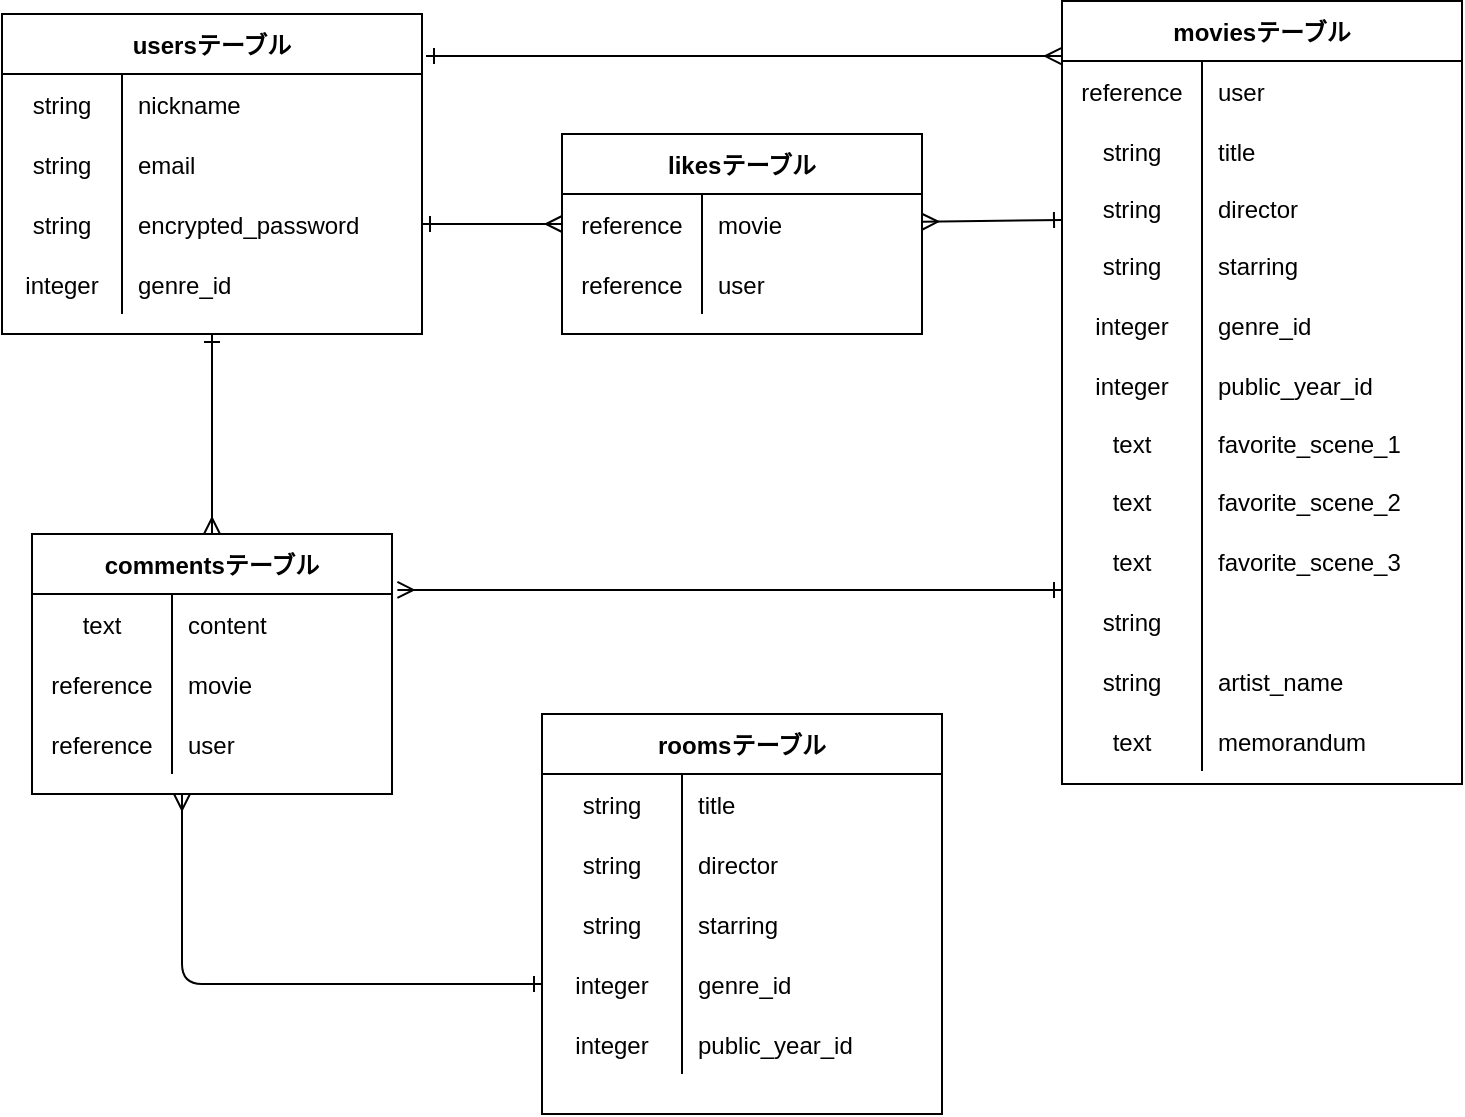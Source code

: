 <mxfile>
    <diagram id="_ccrduGojPPFC8bwFO9M" name="ページ1">
        <mxGraphModel dx="855" dy="583" grid="1" gridSize="10" guides="1" tooltips="1" connect="1" arrows="1" fold="1" page="1" pageScale="1" pageWidth="827" pageHeight="1169" math="0" shadow="0">
            <root>
                <mxCell id="0"/>
                <mxCell id="1" parent="0"/>
                <mxCell id="180" style="edgeStyle=none;html=1;exitX=0.5;exitY=1;exitDx=0;exitDy=0;entryX=0.5;entryY=0;entryDx=0;entryDy=0;endArrow=ERmany;endFill=0;startArrow=ERone;startFill=0;" parent="1" source="7" target="30" edge="1">
                    <mxGeometry relative="1" as="geometry"/>
                </mxCell>
                <mxCell id="7" value="usersテーブル" style="shape=table;startSize=30;container=1;collapsible=1;childLayout=tableLayout;fixedRows=1;rowLines=0;fontStyle=1;align=center;resizeLast=1;" parent="1" vertex="1">
                    <mxGeometry x="70" y="50" width="210" height="160" as="geometry"/>
                </mxCell>
                <mxCell id="11" value="" style="shape=partialRectangle;collapsible=0;dropTarget=0;pointerEvents=0;fillColor=none;top=0;left=0;bottom=0;right=0;points=[[0,0.5],[1,0.5]];portConstraint=eastwest;" parent="7" vertex="1">
                    <mxGeometry y="30" width="210" height="30" as="geometry"/>
                </mxCell>
                <mxCell id="12" value="string" style="shape=partialRectangle;connectable=0;fillColor=none;top=0;left=0;bottom=0;right=0;editable=1;overflow=hidden;" parent="11" vertex="1">
                    <mxGeometry width="60" height="30" as="geometry"/>
                </mxCell>
                <mxCell id="13" value="nickname" style="shape=partialRectangle;connectable=0;fillColor=none;top=0;left=0;bottom=0;right=0;align=left;spacingLeft=6;overflow=hidden;" parent="11" vertex="1">
                    <mxGeometry x="60" width="150" height="30" as="geometry"/>
                </mxCell>
                <mxCell id="14" value="" style="shape=partialRectangle;collapsible=0;dropTarget=0;pointerEvents=0;fillColor=none;top=0;left=0;bottom=0;right=0;points=[[0,0.5],[1,0.5]];portConstraint=eastwest;" parent="7" vertex="1">
                    <mxGeometry y="60" width="210" height="30" as="geometry"/>
                </mxCell>
                <mxCell id="15" value="string" style="shape=partialRectangle;connectable=0;fillColor=none;top=0;left=0;bottom=0;right=0;editable=1;overflow=hidden;" parent="14" vertex="1">
                    <mxGeometry width="60" height="30" as="geometry"/>
                </mxCell>
                <mxCell id="16" value="email" style="shape=partialRectangle;connectable=0;fillColor=none;top=0;left=0;bottom=0;right=0;align=left;spacingLeft=6;overflow=hidden;" parent="14" vertex="1">
                    <mxGeometry x="60" width="150" height="30" as="geometry"/>
                </mxCell>
                <mxCell id="17" value="" style="shape=partialRectangle;collapsible=0;dropTarget=0;pointerEvents=0;fillColor=none;top=0;left=0;bottom=0;right=0;points=[[0,0.5],[1,0.5]];portConstraint=eastwest;" parent="7" vertex="1">
                    <mxGeometry y="90" width="210" height="30" as="geometry"/>
                </mxCell>
                <mxCell id="18" value="string" style="shape=partialRectangle;connectable=0;fillColor=none;top=0;left=0;bottom=0;right=0;editable=1;overflow=hidden;" parent="17" vertex="1">
                    <mxGeometry width="60" height="30" as="geometry"/>
                </mxCell>
                <mxCell id="19" value="encrypted_password" style="shape=partialRectangle;connectable=0;fillColor=none;top=0;left=0;bottom=0;right=0;align=left;spacingLeft=6;overflow=hidden;" parent="17" vertex="1">
                    <mxGeometry x="60" width="150" height="30" as="geometry"/>
                </mxCell>
                <mxCell id="44" value="" style="shape=partialRectangle;collapsible=0;dropTarget=0;pointerEvents=0;fillColor=none;top=0;left=0;bottom=0;right=0;points=[[0,0.5],[1,0.5]];portConstraint=eastwest;" parent="7" vertex="1">
                    <mxGeometry y="120" width="210" height="30" as="geometry"/>
                </mxCell>
                <mxCell id="45" value="integer" style="shape=partialRectangle;connectable=0;fillColor=none;top=0;left=0;bottom=0;right=0;editable=1;overflow=hidden;" parent="44" vertex="1">
                    <mxGeometry width="60" height="30" as="geometry"/>
                </mxCell>
                <mxCell id="46" value="genre_id" style="shape=partialRectangle;connectable=0;fillColor=none;top=0;left=0;bottom=0;right=0;align=left;spacingLeft=6;overflow=hidden;" parent="44" vertex="1">
                    <mxGeometry x="60" width="150" height="30" as="geometry"/>
                </mxCell>
                <mxCell id="185" style="edgeStyle=none;html=1;startArrow=ERone;startFill=0;endArrow=ERmany;endFill=0;entryX=1.015;entryY=-0.067;entryDx=0;entryDy=0;entryPerimeter=0;" parent="1" target="31" edge="1">
                    <mxGeometry relative="1" as="geometry">
                        <mxPoint x="270" y="340" as="targetPoint"/>
                        <mxPoint x="600" y="338" as="sourcePoint"/>
                        <Array as="points"/>
                    </mxGeometry>
                </mxCell>
                <mxCell id="20" value="moviesテーブル" style="shape=table;startSize=30;container=1;collapsible=1;childLayout=tableLayout;fixedRows=1;rowLines=0;fontStyle=1;align=center;resizeLast=1;" parent="1" vertex="1">
                    <mxGeometry x="600" y="43.5" width="200" height="391.5" as="geometry"/>
                </mxCell>
                <mxCell id="21" value="" style="shape=partialRectangle;collapsible=0;dropTarget=0;pointerEvents=0;fillColor=none;top=0;left=0;bottom=0;right=0;points=[[0,0.5],[1,0.5]];portConstraint=eastwest;" parent="20" vertex="1">
                    <mxGeometry y="30" width="200" height="30" as="geometry"/>
                </mxCell>
                <mxCell id="22" value="reference" style="shape=partialRectangle;connectable=0;fillColor=none;top=0;left=0;bottom=0;right=0;editable=1;overflow=hidden;" parent="21" vertex="1">
                    <mxGeometry width="70" height="30" as="geometry"/>
                </mxCell>
                <mxCell id="23" value="user" style="shape=partialRectangle;connectable=0;fillColor=none;top=0;left=0;bottom=0;right=0;align=left;spacingLeft=6;overflow=hidden;" parent="21" vertex="1">
                    <mxGeometry x="70" width="130" height="30" as="geometry"/>
                </mxCell>
                <mxCell id="24" value="" style="shape=partialRectangle;collapsible=0;dropTarget=0;pointerEvents=0;fillColor=none;top=0;left=0;bottom=0;right=0;points=[[0,0.5],[1,0.5]];portConstraint=eastwest;" parent="20" vertex="1">
                    <mxGeometry y="60" width="200" height="30" as="geometry"/>
                </mxCell>
                <mxCell id="25" value="string" style="shape=partialRectangle;connectable=0;fillColor=none;top=0;left=0;bottom=0;right=0;editable=1;overflow=hidden;" parent="24" vertex="1">
                    <mxGeometry width="70" height="30" as="geometry"/>
                </mxCell>
                <mxCell id="26" value="title" style="shape=partialRectangle;connectable=0;fillColor=none;top=0;left=0;bottom=0;right=0;align=left;spacingLeft=6;overflow=hidden;" parent="24" vertex="1">
                    <mxGeometry x="70" width="130" height="30" as="geometry"/>
                </mxCell>
                <mxCell id="27" value="" style="shape=partialRectangle;collapsible=0;dropTarget=0;pointerEvents=0;fillColor=none;top=0;left=0;bottom=0;right=0;points=[[0,0.5],[1,0.5]];portConstraint=eastwest;" parent="20" vertex="1">
                    <mxGeometry y="90" width="200" height="27" as="geometry"/>
                </mxCell>
                <mxCell id="28" value="string" style="shape=partialRectangle;connectable=0;fillColor=none;top=0;left=0;bottom=0;right=0;editable=1;overflow=hidden;" parent="27" vertex="1">
                    <mxGeometry width="70" height="27" as="geometry"/>
                </mxCell>
                <mxCell id="29" value="director" style="shape=partialRectangle;connectable=0;fillColor=none;top=0;left=0;bottom=0;right=0;align=left;spacingLeft=6;overflow=hidden;" parent="27" vertex="1">
                    <mxGeometry x="70" width="130" height="27" as="geometry"/>
                </mxCell>
                <mxCell id="47" value="" style="shape=partialRectangle;collapsible=0;dropTarget=0;pointerEvents=0;fillColor=none;top=0;left=0;bottom=0;right=0;points=[[0,0.5],[1,0.5]];portConstraint=eastwest;" parent="20" vertex="1">
                    <mxGeometry y="117" width="200" height="30" as="geometry"/>
                </mxCell>
                <mxCell id="48" value="string" style="shape=partialRectangle;connectable=0;fillColor=none;top=0;left=0;bottom=0;right=0;editable=1;overflow=hidden;" parent="47" vertex="1">
                    <mxGeometry width="70" height="30" as="geometry"/>
                </mxCell>
                <mxCell id="49" value="starring" style="shape=partialRectangle;connectable=0;fillColor=none;top=0;left=0;bottom=0;right=0;align=left;spacingLeft=6;overflow=hidden;" parent="47" vertex="1">
                    <mxGeometry x="70" width="130" height="30" as="geometry"/>
                </mxCell>
                <mxCell id="67" value="" style="shape=partialRectangle;collapsible=0;dropTarget=0;pointerEvents=0;fillColor=none;top=0;left=0;bottom=0;right=0;points=[[0,0.5],[1,0.5]];portConstraint=eastwest;" parent="20" vertex="1">
                    <mxGeometry y="147" width="200" height="30" as="geometry"/>
                </mxCell>
                <mxCell id="68" value="integer" style="shape=partialRectangle;connectable=0;fillColor=none;top=0;left=0;bottom=0;right=0;editable=1;overflow=hidden;" parent="67" vertex="1">
                    <mxGeometry width="70" height="30" as="geometry"/>
                </mxCell>
                <mxCell id="69" value="genre_id" style="shape=partialRectangle;connectable=0;fillColor=none;top=0;left=0;bottom=0;right=0;align=left;spacingLeft=6;overflow=hidden;" parent="67" vertex="1">
                    <mxGeometry x="70" width="130" height="30" as="geometry"/>
                </mxCell>
                <mxCell id="104" value="" style="shape=partialRectangle;collapsible=0;dropTarget=0;pointerEvents=0;fillColor=none;top=0;left=0;bottom=0;right=0;points=[[0,0.5],[1,0.5]];portConstraint=eastwest;" parent="20" vertex="1">
                    <mxGeometry y="177" width="200" height="30" as="geometry"/>
                </mxCell>
                <mxCell id="105" value="integer" style="shape=partialRectangle;connectable=0;fillColor=none;top=0;left=0;bottom=0;right=0;editable=1;overflow=hidden;" parent="104" vertex="1">
                    <mxGeometry width="70" height="30" as="geometry"/>
                </mxCell>
                <mxCell id="106" value="public_year_id" style="shape=partialRectangle;connectable=0;fillColor=none;top=0;left=0;bottom=0;right=0;align=left;spacingLeft=6;overflow=hidden;" parent="104" vertex="1">
                    <mxGeometry x="70" width="130" height="30" as="geometry"/>
                </mxCell>
                <mxCell id="123" value="" style="shape=partialRectangle;collapsible=0;dropTarget=0;pointerEvents=0;fillColor=none;top=0;left=0;bottom=0;right=0;points=[[0,0.5],[1,0.5]];portConstraint=eastwest;" parent="20" vertex="1">
                    <mxGeometry y="207" width="200" height="28" as="geometry"/>
                </mxCell>
                <mxCell id="124" value="text" style="shape=partialRectangle;connectable=0;fillColor=none;top=0;left=0;bottom=0;right=0;editable=1;overflow=hidden;" parent="123" vertex="1">
                    <mxGeometry width="70" height="28" as="geometry"/>
                </mxCell>
                <mxCell id="125" value="favorite_scene_1" style="shape=partialRectangle;connectable=0;fillColor=none;top=0;left=0;bottom=0;right=0;align=left;spacingLeft=6;overflow=hidden;" parent="123" vertex="1">
                    <mxGeometry x="70" width="130" height="28" as="geometry"/>
                </mxCell>
                <mxCell id="126" value="" style="shape=partialRectangle;collapsible=0;dropTarget=0;pointerEvents=0;fillColor=none;top=0;left=0;bottom=0;right=0;points=[[0,0.5],[1,0.5]];portConstraint=eastwest;" parent="20" vertex="1">
                    <mxGeometry y="235" width="200" height="30" as="geometry"/>
                </mxCell>
                <mxCell id="127" value="text" style="shape=partialRectangle;connectable=0;fillColor=none;top=0;left=0;bottom=0;right=0;editable=1;overflow=hidden;" parent="126" vertex="1">
                    <mxGeometry width="70" height="30" as="geometry"/>
                </mxCell>
                <mxCell id="128" value="favorite_scene_2" style="shape=partialRectangle;connectable=0;fillColor=none;top=0;left=0;bottom=0;right=0;align=left;spacingLeft=6;overflow=hidden;" parent="126" vertex="1">
                    <mxGeometry x="70" width="130" height="30" as="geometry"/>
                </mxCell>
                <mxCell id="129" value="" style="shape=partialRectangle;collapsible=0;dropTarget=0;pointerEvents=0;fillColor=none;top=0;left=0;bottom=0;right=0;points=[[0,0.5],[1,0.5]];portConstraint=eastwest;" parent="20" vertex="1">
                    <mxGeometry y="265" width="200" height="30" as="geometry"/>
                </mxCell>
                <mxCell id="130" value="text" style="shape=partialRectangle;connectable=0;fillColor=none;top=0;left=0;bottom=0;right=0;editable=1;overflow=hidden;" parent="129" vertex="1">
                    <mxGeometry width="70" height="30" as="geometry"/>
                </mxCell>
                <mxCell id="131" value="favorite_scene_3" style="shape=partialRectangle;connectable=0;fillColor=none;top=0;left=0;bottom=0;right=0;align=left;spacingLeft=6;overflow=hidden;" parent="129" vertex="1">
                    <mxGeometry x="70" width="130" height="30" as="geometry"/>
                </mxCell>
                <mxCell id="132" value="" style="shape=partialRectangle;collapsible=0;dropTarget=0;pointerEvents=0;fillColor=none;top=0;left=0;bottom=0;right=0;points=[[0,0.5],[1,0.5]];portConstraint=eastwest;" parent="20" vertex="1">
                    <mxGeometry y="295" width="200" height="30" as="geometry"/>
                </mxCell>
                <mxCell id="133" value="string" style="shape=partialRectangle;connectable=0;fillColor=none;top=0;left=0;bottom=0;right=0;editable=1;overflow=hidden;" parent="132" vertex="1">
                    <mxGeometry width="70" height="30" as="geometry"/>
                </mxCell>
                <mxCell id="134" value="" style="shape=partialRectangle;connectable=0;fillColor=none;top=0;left=0;bottom=0;right=0;align=left;spacingLeft=6;overflow=hidden;" parent="132" vertex="1">
                    <mxGeometry x="70" width="130" height="30" as="geometry"/>
                </mxCell>
                <mxCell id="135" value="" style="shape=partialRectangle;collapsible=0;dropTarget=0;pointerEvents=0;fillColor=none;top=0;left=0;bottom=0;right=0;points=[[0,0.5],[1,0.5]];portConstraint=eastwest;" parent="20" vertex="1">
                    <mxGeometry y="325" width="200" height="30" as="geometry"/>
                </mxCell>
                <mxCell id="136" value="string" style="shape=partialRectangle;connectable=0;fillColor=none;top=0;left=0;bottom=0;right=0;editable=1;overflow=hidden;" parent="135" vertex="1">
                    <mxGeometry width="70" height="30" as="geometry"/>
                </mxCell>
                <mxCell id="137" value="artist_name" style="shape=partialRectangle;connectable=0;fillColor=none;top=0;left=0;bottom=0;right=0;align=left;spacingLeft=6;overflow=hidden;" parent="135" vertex="1">
                    <mxGeometry x="70" width="130" height="30" as="geometry"/>
                </mxCell>
                <mxCell id="138" value="" style="shape=partialRectangle;collapsible=0;dropTarget=0;pointerEvents=0;fillColor=none;top=0;left=0;bottom=0;right=0;points=[[0,0.5],[1,0.5]];portConstraint=eastwest;" parent="20" vertex="1">
                    <mxGeometry y="355" width="200" height="30" as="geometry"/>
                </mxCell>
                <mxCell id="139" value="text" style="shape=partialRectangle;connectable=0;fillColor=none;top=0;left=0;bottom=0;right=0;editable=1;overflow=hidden;" parent="138" vertex="1">
                    <mxGeometry width="70" height="30" as="geometry"/>
                </mxCell>
                <mxCell id="140" value="memorandum" style="shape=partialRectangle;connectable=0;fillColor=none;top=0;left=0;bottom=0;right=0;align=left;spacingLeft=6;overflow=hidden;" parent="138" vertex="1">
                    <mxGeometry x="70" width="130" height="30" as="geometry"/>
                </mxCell>
                <mxCell id="30" value="commentsテーブル" style="shape=table;startSize=30;container=1;collapsible=1;childLayout=tableLayout;fixedRows=1;rowLines=0;fontStyle=1;align=center;resizeLast=1;" parent="1" vertex="1">
                    <mxGeometry x="85" y="310" width="180" height="130" as="geometry"/>
                </mxCell>
                <mxCell id="31" value="" style="shape=partialRectangle;collapsible=0;dropTarget=0;pointerEvents=0;fillColor=none;top=0;left=0;bottom=0;right=0;points=[[0,0.5],[1,0.5]];portConstraint=eastwest;" parent="30" vertex="1">
                    <mxGeometry y="30" width="180" height="30" as="geometry"/>
                </mxCell>
                <mxCell id="32" value="text" style="shape=partialRectangle;connectable=0;fillColor=none;top=0;left=0;bottom=0;right=0;editable=1;overflow=hidden;" parent="31" vertex="1">
                    <mxGeometry width="70" height="30" as="geometry"/>
                </mxCell>
                <mxCell id="33" value="content" style="shape=partialRectangle;connectable=0;fillColor=none;top=0;left=0;bottom=0;right=0;align=left;spacingLeft=6;overflow=hidden;" parent="31" vertex="1">
                    <mxGeometry x="70" width="110" height="30" as="geometry"/>
                </mxCell>
                <mxCell id="34" value="" style="shape=partialRectangle;collapsible=0;dropTarget=0;pointerEvents=0;fillColor=none;top=0;left=0;bottom=0;right=0;points=[[0,0.5],[1,0.5]];portConstraint=eastwest;" parent="30" vertex="1">
                    <mxGeometry y="60" width="180" height="30" as="geometry"/>
                </mxCell>
                <mxCell id="35" value="reference" style="shape=partialRectangle;connectable=0;fillColor=none;top=0;left=0;bottom=0;right=0;editable=1;overflow=hidden;" parent="34" vertex="1">
                    <mxGeometry width="70" height="30" as="geometry"/>
                </mxCell>
                <mxCell id="36" value="movie" style="shape=partialRectangle;connectable=0;fillColor=none;top=0;left=0;bottom=0;right=0;align=left;spacingLeft=6;overflow=hidden;" parent="34" vertex="1">
                    <mxGeometry x="70" width="110" height="30" as="geometry"/>
                </mxCell>
                <mxCell id="37" value="" style="shape=partialRectangle;collapsible=0;dropTarget=0;pointerEvents=0;fillColor=none;top=0;left=0;bottom=0;right=0;points=[[0,0.5],[1,0.5]];portConstraint=eastwest;" parent="30" vertex="1">
                    <mxGeometry y="90" width="180" height="30" as="geometry"/>
                </mxCell>
                <mxCell id="38" value="reference" style="shape=partialRectangle;connectable=0;fillColor=none;top=0;left=0;bottom=0;right=0;editable=1;overflow=hidden;" parent="37" vertex="1">
                    <mxGeometry width="70" height="30" as="geometry"/>
                </mxCell>
                <mxCell id="39" value="user" style="shape=partialRectangle;connectable=0;fillColor=none;top=0;left=0;bottom=0;right=0;align=left;spacingLeft=6;overflow=hidden;" parent="37" vertex="1">
                    <mxGeometry x="70" width="110" height="30" as="geometry"/>
                </mxCell>
                <mxCell id="189" style="edgeStyle=none;html=1;startArrow=ERone;startFill=0;endArrow=ERmany;endFill=0;entryX=-0.002;entryY=-0.083;entryDx=0;entryDy=0;entryPerimeter=0;" parent="1" target="21" edge="1">
                    <mxGeometry relative="1" as="geometry">
                        <mxPoint x="282" y="71" as="sourcePoint"/>
                        <mxPoint x="597" y="89" as="targetPoint"/>
                    </mxGeometry>
                </mxCell>
                <mxCell id="190" value="roomsテーブル" style="shape=table;startSize=30;container=1;collapsible=1;childLayout=tableLayout;fixedRows=1;rowLines=0;fontStyle=1;align=center;resizeLast=1;" parent="1" vertex="1">
                    <mxGeometry x="340" y="400" width="200" height="200" as="geometry"/>
                </mxCell>
                <mxCell id="194" value="" style="shape=partialRectangle;collapsible=0;dropTarget=0;pointerEvents=0;fillColor=none;top=0;left=0;bottom=0;right=0;points=[[0,0.5],[1,0.5]];portConstraint=eastwest;" parent="190" vertex="1">
                    <mxGeometry y="30" width="200" height="30" as="geometry"/>
                </mxCell>
                <mxCell id="195" value="string" style="shape=partialRectangle;connectable=0;fillColor=none;top=0;left=0;bottom=0;right=0;editable=1;overflow=hidden;" parent="194" vertex="1">
                    <mxGeometry width="70" height="30" as="geometry"/>
                </mxCell>
                <mxCell id="196" value="title" style="shape=partialRectangle;connectable=0;fillColor=none;top=0;left=0;bottom=0;right=0;align=left;spacingLeft=6;overflow=hidden;" parent="194" vertex="1">
                    <mxGeometry x="70" width="130" height="30" as="geometry"/>
                </mxCell>
                <mxCell id="197" value="" style="shape=partialRectangle;collapsible=0;dropTarget=0;pointerEvents=0;fillColor=none;top=0;left=0;bottom=0;right=0;points=[[0,0.5],[1,0.5]];portConstraint=eastwest;" parent="190" vertex="1">
                    <mxGeometry y="60" width="200" height="30" as="geometry"/>
                </mxCell>
                <mxCell id="198" value="string" style="shape=partialRectangle;connectable=0;fillColor=none;top=0;left=0;bottom=0;right=0;editable=1;overflow=hidden;" parent="197" vertex="1">
                    <mxGeometry width="70" height="30" as="geometry"/>
                </mxCell>
                <mxCell id="199" value="director" style="shape=partialRectangle;connectable=0;fillColor=none;top=0;left=0;bottom=0;right=0;align=left;spacingLeft=6;overflow=hidden;" parent="197" vertex="1">
                    <mxGeometry x="70" width="130" height="30" as="geometry"/>
                </mxCell>
                <mxCell id="200" value="" style="shape=partialRectangle;collapsible=0;dropTarget=0;pointerEvents=0;fillColor=none;top=0;left=0;bottom=0;right=0;points=[[0,0.5],[1,0.5]];portConstraint=eastwest;" parent="190" vertex="1">
                    <mxGeometry y="90" width="200" height="30" as="geometry"/>
                </mxCell>
                <mxCell id="201" value="string" style="shape=partialRectangle;connectable=0;fillColor=none;top=0;left=0;bottom=0;right=0;editable=1;overflow=hidden;" parent="200" vertex="1">
                    <mxGeometry width="70" height="30" as="geometry"/>
                </mxCell>
                <mxCell id="202" value="starring" style="shape=partialRectangle;connectable=0;fillColor=none;top=0;left=0;bottom=0;right=0;align=left;spacingLeft=6;overflow=hidden;" parent="200" vertex="1">
                    <mxGeometry x="70" width="130" height="30" as="geometry"/>
                </mxCell>
                <mxCell id="203" value="" style="shape=partialRectangle;collapsible=0;dropTarget=0;pointerEvents=0;fillColor=none;top=0;left=0;bottom=0;right=0;points=[[0,0.5],[1,0.5]];portConstraint=eastwest;" parent="190" vertex="1">
                    <mxGeometry y="120" width="200" height="30" as="geometry"/>
                </mxCell>
                <mxCell id="204" value="integer" style="shape=partialRectangle;connectable=0;fillColor=none;top=0;left=0;bottom=0;right=0;editable=1;overflow=hidden;" parent="203" vertex="1">
                    <mxGeometry width="70" height="30" as="geometry"/>
                </mxCell>
                <mxCell id="205" value="genre_id" style="shape=partialRectangle;connectable=0;fillColor=none;top=0;left=0;bottom=0;right=0;align=left;spacingLeft=6;overflow=hidden;" parent="203" vertex="1">
                    <mxGeometry x="70" width="130" height="30" as="geometry"/>
                </mxCell>
                <mxCell id="206" value="" style="shape=partialRectangle;collapsible=0;dropTarget=0;pointerEvents=0;fillColor=none;top=0;left=0;bottom=0;right=0;points=[[0,0.5],[1,0.5]];portConstraint=eastwest;" parent="190" vertex="1">
                    <mxGeometry y="150" width="200" height="30" as="geometry"/>
                </mxCell>
                <mxCell id="207" value="integer" style="shape=partialRectangle;connectable=0;fillColor=none;top=0;left=0;bottom=0;right=0;editable=1;overflow=hidden;" parent="206" vertex="1">
                    <mxGeometry width="70" height="30" as="geometry"/>
                </mxCell>
                <mxCell id="208" value="public_year_id" style="shape=partialRectangle;connectable=0;fillColor=none;top=0;left=0;bottom=0;right=0;align=left;spacingLeft=6;overflow=hidden;" parent="206" vertex="1">
                    <mxGeometry x="70" width="130" height="30" as="geometry"/>
                </mxCell>
                <mxCell id="227" value="likesテーブル" style="shape=table;startSize=30;container=1;collapsible=1;childLayout=tableLayout;fixedRows=1;rowLines=0;fontStyle=1;align=center;resizeLast=1;" parent="1" vertex="1">
                    <mxGeometry x="350" y="110" width="180" height="100" as="geometry">
                        <mxRectangle x="350" y="110" width="140" height="30" as="alternateBounds"/>
                    </mxGeometry>
                </mxCell>
                <mxCell id="231" value="" style="shape=partialRectangle;collapsible=0;dropTarget=0;pointerEvents=0;fillColor=none;top=0;left=0;bottom=0;right=0;points=[[0,0.5],[1,0.5]];portConstraint=eastwest;" parent="227" vertex="1">
                    <mxGeometry y="30" width="180" height="30" as="geometry"/>
                </mxCell>
                <mxCell id="232" value="reference" style="shape=partialRectangle;connectable=0;fillColor=none;top=0;left=0;bottom=0;right=0;editable=1;overflow=hidden;" parent="231" vertex="1">
                    <mxGeometry width="70" height="30" as="geometry"/>
                </mxCell>
                <mxCell id="233" value="movie" style="shape=partialRectangle;connectable=0;fillColor=none;top=0;left=0;bottom=0;right=0;align=left;spacingLeft=6;overflow=hidden;" parent="231" vertex="1">
                    <mxGeometry x="70" width="110" height="30" as="geometry"/>
                </mxCell>
                <mxCell id="234" value="" style="shape=partialRectangle;collapsible=0;dropTarget=0;pointerEvents=0;fillColor=none;top=0;left=0;bottom=0;right=0;points=[[0,0.5],[1,0.5]];portConstraint=eastwest;" parent="227" vertex="1">
                    <mxGeometry y="60" width="180" height="30" as="geometry"/>
                </mxCell>
                <mxCell id="235" value="reference" style="shape=partialRectangle;connectable=0;fillColor=none;top=0;left=0;bottom=0;right=0;editable=1;overflow=hidden;" parent="234" vertex="1">
                    <mxGeometry width="70" height="30" as="geometry"/>
                </mxCell>
                <mxCell id="236" value="user" style="shape=partialRectangle;connectable=0;fillColor=none;top=0;left=0;bottom=0;right=0;align=left;spacingLeft=6;overflow=hidden;" parent="234" vertex="1">
                    <mxGeometry x="70" width="110" height="30" as="geometry"/>
                </mxCell>
                <mxCell id="237" style="edgeStyle=none;html=1;exitX=1;exitY=0.5;exitDx=0;exitDy=0;entryX=0;entryY=0.5;entryDx=0;entryDy=0;endArrow=ERmany;endFill=0;startArrow=ERone;startFill=0;" parent="1" source="17" target="231" edge="1">
                    <mxGeometry relative="1" as="geometry"/>
                </mxCell>
                <mxCell id="242" style="edgeStyle=none;html=1;startArrow=ERone;startFill=0;endArrow=ERmany;endFill=0;" parent="1" target="231" edge="1">
                    <mxGeometry relative="1" as="geometry">
                        <mxPoint x="600" y="153" as="sourcePoint"/>
                    </mxGeometry>
                </mxCell>
                <mxCell id="244" style="edgeStyle=none;html=1;exitX=0;exitY=0.5;exitDx=0;exitDy=0;startArrow=ERone;startFill=0;endArrow=ERmany;endFill=0;" parent="1" source="203" edge="1">
                    <mxGeometry relative="1" as="geometry">
                        <mxPoint x="160" y="440" as="targetPoint"/>
                        <Array as="points">
                            <mxPoint x="160" y="535"/>
                        </Array>
                    </mxGeometry>
                </mxCell>
            </root>
        </mxGraphModel>
    </diagram>
    <diagram name="ページ1のコピー" id="g7nsQPqyHBEqUezh8X3R">
        <mxGraphModel dx="641" dy="437" grid="1" gridSize="10" guides="1" tooltips="1" connect="1" arrows="1" fold="1" page="1" pageScale="1" pageWidth="827" pageHeight="1169" math="0" shadow="0">
            <root>
                <mxCell id="2GZaKQec1tImLMvlNOWI-0"/>
                <mxCell id="2GZaKQec1tImLMvlNOWI-1" parent="2GZaKQec1tImLMvlNOWI-0"/>
                <mxCell id="2GZaKQec1tImLMvlNOWI-2" style="edgeStyle=none;html=1;exitX=0.5;exitY=1;exitDx=0;exitDy=0;entryX=0.5;entryY=0;entryDx=0;entryDy=0;endArrow=ERmany;endFill=0;startArrow=ERone;startFill=0;" edge="1" parent="2GZaKQec1tImLMvlNOWI-1" source="2GZaKQec1tImLMvlNOWI-3" target="2GZaKQec1tImLMvlNOWI-54">
                    <mxGeometry relative="1" as="geometry"/>
                </mxCell>
                <mxCell id="2GZaKQec1tImLMvlNOWI-3" value="usersテーブル" style="shape=table;startSize=30;container=1;collapsible=1;childLayout=tableLayout;fixedRows=1;rowLines=0;fontStyle=1;align=center;resizeLast=1;" vertex="1" parent="2GZaKQec1tImLMvlNOWI-1">
                    <mxGeometry x="70" y="50" width="210" height="160" as="geometry"/>
                </mxCell>
                <mxCell id="2GZaKQec1tImLMvlNOWI-4" value="" style="shape=partialRectangle;collapsible=0;dropTarget=0;pointerEvents=0;fillColor=none;top=0;left=0;bottom=0;right=0;points=[[0,0.5],[1,0.5]];portConstraint=eastwest;" vertex="1" parent="2GZaKQec1tImLMvlNOWI-3">
                    <mxGeometry y="30" width="210" height="30" as="geometry"/>
                </mxCell>
                <mxCell id="2GZaKQec1tImLMvlNOWI-5" value="string" style="shape=partialRectangle;connectable=0;fillColor=none;top=0;left=0;bottom=0;right=0;editable=1;overflow=hidden;" vertex="1" parent="2GZaKQec1tImLMvlNOWI-4">
                    <mxGeometry width="60" height="30" as="geometry"/>
                </mxCell>
                <mxCell id="2GZaKQec1tImLMvlNOWI-6" value="nickname" style="shape=partialRectangle;connectable=0;fillColor=none;top=0;left=0;bottom=0;right=0;align=left;spacingLeft=6;overflow=hidden;" vertex="1" parent="2GZaKQec1tImLMvlNOWI-4">
                    <mxGeometry x="60" width="150" height="30" as="geometry"/>
                </mxCell>
                <mxCell id="2GZaKQec1tImLMvlNOWI-7" value="" style="shape=partialRectangle;collapsible=0;dropTarget=0;pointerEvents=0;fillColor=none;top=0;left=0;bottom=0;right=0;points=[[0,0.5],[1,0.5]];portConstraint=eastwest;" vertex="1" parent="2GZaKQec1tImLMvlNOWI-3">
                    <mxGeometry y="60" width="210" height="30" as="geometry"/>
                </mxCell>
                <mxCell id="2GZaKQec1tImLMvlNOWI-8" value="string" style="shape=partialRectangle;connectable=0;fillColor=none;top=0;left=0;bottom=0;right=0;editable=1;overflow=hidden;" vertex="1" parent="2GZaKQec1tImLMvlNOWI-7">
                    <mxGeometry width="60" height="30" as="geometry"/>
                </mxCell>
                <mxCell id="2GZaKQec1tImLMvlNOWI-9" value="email" style="shape=partialRectangle;connectable=0;fillColor=none;top=0;left=0;bottom=0;right=0;align=left;spacingLeft=6;overflow=hidden;" vertex="1" parent="2GZaKQec1tImLMvlNOWI-7">
                    <mxGeometry x="60" width="150" height="30" as="geometry"/>
                </mxCell>
                <mxCell id="2GZaKQec1tImLMvlNOWI-10" value="" style="shape=partialRectangle;collapsible=0;dropTarget=0;pointerEvents=0;fillColor=none;top=0;left=0;bottom=0;right=0;points=[[0,0.5],[1,0.5]];portConstraint=eastwest;" vertex="1" parent="2GZaKQec1tImLMvlNOWI-3">
                    <mxGeometry y="90" width="210" height="30" as="geometry"/>
                </mxCell>
                <mxCell id="2GZaKQec1tImLMvlNOWI-11" value="string" style="shape=partialRectangle;connectable=0;fillColor=none;top=0;left=0;bottom=0;right=0;editable=1;overflow=hidden;" vertex="1" parent="2GZaKQec1tImLMvlNOWI-10">
                    <mxGeometry width="60" height="30" as="geometry"/>
                </mxCell>
                <mxCell id="2GZaKQec1tImLMvlNOWI-12" value="encrypted_password" style="shape=partialRectangle;connectable=0;fillColor=none;top=0;left=0;bottom=0;right=0;align=left;spacingLeft=6;overflow=hidden;" vertex="1" parent="2GZaKQec1tImLMvlNOWI-10">
                    <mxGeometry x="60" width="150" height="30" as="geometry"/>
                </mxCell>
                <mxCell id="2GZaKQec1tImLMvlNOWI-13" value="" style="shape=partialRectangle;collapsible=0;dropTarget=0;pointerEvents=0;fillColor=none;top=0;left=0;bottom=0;right=0;points=[[0,0.5],[1,0.5]];portConstraint=eastwest;" vertex="1" parent="2GZaKQec1tImLMvlNOWI-3">
                    <mxGeometry y="120" width="210" height="30" as="geometry"/>
                </mxCell>
                <mxCell id="2GZaKQec1tImLMvlNOWI-14" value="integer" style="shape=partialRectangle;connectable=0;fillColor=none;top=0;left=0;bottom=0;right=0;editable=1;overflow=hidden;" vertex="1" parent="2GZaKQec1tImLMvlNOWI-13">
                    <mxGeometry width="60" height="30" as="geometry"/>
                </mxCell>
                <mxCell id="2GZaKQec1tImLMvlNOWI-15" value="genre_id" style="shape=partialRectangle;connectable=0;fillColor=none;top=0;left=0;bottom=0;right=0;align=left;spacingLeft=6;overflow=hidden;" vertex="1" parent="2GZaKQec1tImLMvlNOWI-13">
                    <mxGeometry x="60" width="150" height="30" as="geometry"/>
                </mxCell>
                <mxCell id="2GZaKQec1tImLMvlNOWI-16" style="edgeStyle=none;html=1;startArrow=ERone;startFill=0;endArrow=ERmany;endFill=0;entryX=1.015;entryY=-0.067;entryDx=0;entryDy=0;entryPerimeter=0;" edge="1" parent="2GZaKQec1tImLMvlNOWI-1" target="2GZaKQec1tImLMvlNOWI-55">
                    <mxGeometry relative="1" as="geometry">
                        <mxPoint x="270" y="340" as="targetPoint"/>
                        <mxPoint x="600" y="338" as="sourcePoint"/>
                        <Array as="points"/>
                    </mxGeometry>
                </mxCell>
                <mxCell id="2GZaKQec1tImLMvlNOWI-17" value="moviesテーブル" style="shape=table;startSize=30;container=1;collapsible=1;childLayout=tableLayout;fixedRows=1;rowLines=0;fontStyle=1;align=center;resizeLast=1;" vertex="1" parent="2GZaKQec1tImLMvlNOWI-1">
                    <mxGeometry x="600" y="43.5" width="200" height="391.5" as="geometry"/>
                </mxCell>
                <mxCell id="2GZaKQec1tImLMvlNOWI-18" value="" style="shape=partialRectangle;collapsible=0;dropTarget=0;pointerEvents=0;fillColor=none;top=0;left=0;bottom=0;right=0;points=[[0,0.5],[1,0.5]];portConstraint=eastwest;" vertex="1" parent="2GZaKQec1tImLMvlNOWI-17">
                    <mxGeometry y="30" width="200" height="30" as="geometry"/>
                </mxCell>
                <mxCell id="2GZaKQec1tImLMvlNOWI-19" value="reference" style="shape=partialRectangle;connectable=0;fillColor=none;top=0;left=0;bottom=0;right=0;editable=1;overflow=hidden;" vertex="1" parent="2GZaKQec1tImLMvlNOWI-18">
                    <mxGeometry width="70" height="30" as="geometry"/>
                </mxCell>
                <mxCell id="2GZaKQec1tImLMvlNOWI-20" value="user" style="shape=partialRectangle;connectable=0;fillColor=none;top=0;left=0;bottom=0;right=0;align=left;spacingLeft=6;overflow=hidden;" vertex="1" parent="2GZaKQec1tImLMvlNOWI-18">
                    <mxGeometry x="70" width="130" height="30" as="geometry"/>
                </mxCell>
                <mxCell id="2GZaKQec1tImLMvlNOWI-21" value="" style="shape=partialRectangle;collapsible=0;dropTarget=0;pointerEvents=0;fillColor=none;top=0;left=0;bottom=0;right=0;points=[[0,0.5],[1,0.5]];portConstraint=eastwest;" vertex="1" parent="2GZaKQec1tImLMvlNOWI-17">
                    <mxGeometry y="60" width="200" height="30" as="geometry"/>
                </mxCell>
                <mxCell id="2GZaKQec1tImLMvlNOWI-22" value="string" style="shape=partialRectangle;connectable=0;fillColor=none;top=0;left=0;bottom=0;right=0;editable=1;overflow=hidden;" vertex="1" parent="2GZaKQec1tImLMvlNOWI-21">
                    <mxGeometry width="70" height="30" as="geometry"/>
                </mxCell>
                <mxCell id="2GZaKQec1tImLMvlNOWI-23" value="title" style="shape=partialRectangle;connectable=0;fillColor=none;top=0;left=0;bottom=0;right=0;align=left;spacingLeft=6;overflow=hidden;" vertex="1" parent="2GZaKQec1tImLMvlNOWI-21">
                    <mxGeometry x="70" width="130" height="30" as="geometry"/>
                </mxCell>
                <mxCell id="2GZaKQec1tImLMvlNOWI-24" value="" style="shape=partialRectangle;collapsible=0;dropTarget=0;pointerEvents=0;fillColor=none;top=0;left=0;bottom=0;right=0;points=[[0,0.5],[1,0.5]];portConstraint=eastwest;" vertex="1" parent="2GZaKQec1tImLMvlNOWI-17">
                    <mxGeometry y="90" width="200" height="27" as="geometry"/>
                </mxCell>
                <mxCell id="2GZaKQec1tImLMvlNOWI-25" value="string" style="shape=partialRectangle;connectable=0;fillColor=none;top=0;left=0;bottom=0;right=0;editable=1;overflow=hidden;" vertex="1" parent="2GZaKQec1tImLMvlNOWI-24">
                    <mxGeometry width="70" height="27" as="geometry"/>
                </mxCell>
                <mxCell id="2GZaKQec1tImLMvlNOWI-26" value="director" style="shape=partialRectangle;connectable=0;fillColor=none;top=0;left=0;bottom=0;right=0;align=left;spacingLeft=6;overflow=hidden;" vertex="1" parent="2GZaKQec1tImLMvlNOWI-24">
                    <mxGeometry x="70" width="130" height="27" as="geometry"/>
                </mxCell>
                <mxCell id="2GZaKQec1tImLMvlNOWI-27" value="" style="shape=partialRectangle;collapsible=0;dropTarget=0;pointerEvents=0;fillColor=none;top=0;left=0;bottom=0;right=0;points=[[0,0.5],[1,0.5]];portConstraint=eastwest;" vertex="1" parent="2GZaKQec1tImLMvlNOWI-17">
                    <mxGeometry y="117" width="200" height="30" as="geometry"/>
                </mxCell>
                <mxCell id="2GZaKQec1tImLMvlNOWI-28" value="string" style="shape=partialRectangle;connectable=0;fillColor=none;top=0;left=0;bottom=0;right=0;editable=1;overflow=hidden;" vertex="1" parent="2GZaKQec1tImLMvlNOWI-27">
                    <mxGeometry width="70" height="30" as="geometry"/>
                </mxCell>
                <mxCell id="2GZaKQec1tImLMvlNOWI-29" value="starring" style="shape=partialRectangle;connectable=0;fillColor=none;top=0;left=0;bottom=0;right=0;align=left;spacingLeft=6;overflow=hidden;" vertex="1" parent="2GZaKQec1tImLMvlNOWI-27">
                    <mxGeometry x="70" width="130" height="30" as="geometry"/>
                </mxCell>
                <mxCell id="2GZaKQec1tImLMvlNOWI-30" value="" style="shape=partialRectangle;collapsible=0;dropTarget=0;pointerEvents=0;fillColor=none;top=0;left=0;bottom=0;right=0;points=[[0,0.5],[1,0.5]];portConstraint=eastwest;" vertex="1" parent="2GZaKQec1tImLMvlNOWI-17">
                    <mxGeometry y="147" width="200" height="30" as="geometry"/>
                </mxCell>
                <mxCell id="2GZaKQec1tImLMvlNOWI-31" value="integer" style="shape=partialRectangle;connectable=0;fillColor=none;top=0;left=0;bottom=0;right=0;editable=1;overflow=hidden;" vertex="1" parent="2GZaKQec1tImLMvlNOWI-30">
                    <mxGeometry width="70" height="30" as="geometry"/>
                </mxCell>
                <mxCell id="2GZaKQec1tImLMvlNOWI-32" value="genre_id" style="shape=partialRectangle;connectable=0;fillColor=none;top=0;left=0;bottom=0;right=0;align=left;spacingLeft=6;overflow=hidden;" vertex="1" parent="2GZaKQec1tImLMvlNOWI-30">
                    <mxGeometry x="70" width="130" height="30" as="geometry"/>
                </mxCell>
                <mxCell id="2GZaKQec1tImLMvlNOWI-33" value="" style="shape=partialRectangle;collapsible=0;dropTarget=0;pointerEvents=0;fillColor=none;top=0;left=0;bottom=0;right=0;points=[[0,0.5],[1,0.5]];portConstraint=eastwest;" vertex="1" parent="2GZaKQec1tImLMvlNOWI-17">
                    <mxGeometry y="177" width="200" height="30" as="geometry"/>
                </mxCell>
                <mxCell id="2GZaKQec1tImLMvlNOWI-34" value="integer" style="shape=partialRectangle;connectable=0;fillColor=none;top=0;left=0;bottom=0;right=0;editable=1;overflow=hidden;" vertex="1" parent="2GZaKQec1tImLMvlNOWI-33">
                    <mxGeometry width="70" height="30" as="geometry"/>
                </mxCell>
                <mxCell id="2GZaKQec1tImLMvlNOWI-35" value="public_year_id" style="shape=partialRectangle;connectable=0;fillColor=none;top=0;left=0;bottom=0;right=0;align=left;spacingLeft=6;overflow=hidden;" vertex="1" parent="2GZaKQec1tImLMvlNOWI-33">
                    <mxGeometry x="70" width="130" height="30" as="geometry"/>
                </mxCell>
                <mxCell id="2GZaKQec1tImLMvlNOWI-36" value="" style="shape=partialRectangle;collapsible=0;dropTarget=0;pointerEvents=0;fillColor=none;top=0;left=0;bottom=0;right=0;points=[[0,0.5],[1,0.5]];portConstraint=eastwest;" vertex="1" parent="2GZaKQec1tImLMvlNOWI-17">
                    <mxGeometry y="207" width="200" height="28" as="geometry"/>
                </mxCell>
                <mxCell id="2GZaKQec1tImLMvlNOWI-37" value="text" style="shape=partialRectangle;connectable=0;fillColor=none;top=0;left=0;bottom=0;right=0;editable=1;overflow=hidden;" vertex="1" parent="2GZaKQec1tImLMvlNOWI-36">
                    <mxGeometry width="70" height="28" as="geometry"/>
                </mxCell>
                <mxCell id="2GZaKQec1tImLMvlNOWI-38" value="favorite_scene_1" style="shape=partialRectangle;connectable=0;fillColor=none;top=0;left=0;bottom=0;right=0;align=left;spacingLeft=6;overflow=hidden;" vertex="1" parent="2GZaKQec1tImLMvlNOWI-36">
                    <mxGeometry x="70" width="130" height="28" as="geometry"/>
                </mxCell>
                <mxCell id="2GZaKQec1tImLMvlNOWI-39" value="" style="shape=partialRectangle;collapsible=0;dropTarget=0;pointerEvents=0;fillColor=none;top=0;left=0;bottom=0;right=0;points=[[0,0.5],[1,0.5]];portConstraint=eastwest;" vertex="1" parent="2GZaKQec1tImLMvlNOWI-17">
                    <mxGeometry y="235" width="200" height="30" as="geometry"/>
                </mxCell>
                <mxCell id="2GZaKQec1tImLMvlNOWI-40" value="text" style="shape=partialRectangle;connectable=0;fillColor=none;top=0;left=0;bottom=0;right=0;editable=1;overflow=hidden;" vertex="1" parent="2GZaKQec1tImLMvlNOWI-39">
                    <mxGeometry width="70" height="30" as="geometry"/>
                </mxCell>
                <mxCell id="2GZaKQec1tImLMvlNOWI-41" value="favorite_scene_2" style="shape=partialRectangle;connectable=0;fillColor=none;top=0;left=0;bottom=0;right=0;align=left;spacingLeft=6;overflow=hidden;" vertex="1" parent="2GZaKQec1tImLMvlNOWI-39">
                    <mxGeometry x="70" width="130" height="30" as="geometry"/>
                </mxCell>
                <mxCell id="2GZaKQec1tImLMvlNOWI-42" value="" style="shape=partialRectangle;collapsible=0;dropTarget=0;pointerEvents=0;fillColor=none;top=0;left=0;bottom=0;right=0;points=[[0,0.5],[1,0.5]];portConstraint=eastwest;" vertex="1" parent="2GZaKQec1tImLMvlNOWI-17">
                    <mxGeometry y="265" width="200" height="30" as="geometry"/>
                </mxCell>
                <mxCell id="2GZaKQec1tImLMvlNOWI-43" value="text" style="shape=partialRectangle;connectable=0;fillColor=none;top=0;left=0;bottom=0;right=0;editable=1;overflow=hidden;" vertex="1" parent="2GZaKQec1tImLMvlNOWI-42">
                    <mxGeometry width="70" height="30" as="geometry"/>
                </mxCell>
                <mxCell id="2GZaKQec1tImLMvlNOWI-44" value="favorite_scene_3" style="shape=partialRectangle;connectable=0;fillColor=none;top=0;left=0;bottom=0;right=0;align=left;spacingLeft=6;overflow=hidden;" vertex="1" parent="2GZaKQec1tImLMvlNOWI-42">
                    <mxGeometry x="70" width="130" height="30" as="geometry"/>
                </mxCell>
                <mxCell id="2GZaKQec1tImLMvlNOWI-45" value="" style="shape=partialRectangle;collapsible=0;dropTarget=0;pointerEvents=0;fillColor=none;top=0;left=0;bottom=0;right=0;points=[[0,0.5],[1,0.5]];portConstraint=eastwest;" vertex="1" parent="2GZaKQec1tImLMvlNOWI-17">
                    <mxGeometry y="295" width="200" height="30" as="geometry"/>
                </mxCell>
                <mxCell id="2GZaKQec1tImLMvlNOWI-46" value="string" style="shape=partialRectangle;connectable=0;fillColor=none;top=0;left=0;bottom=0;right=0;editable=1;overflow=hidden;" vertex="1" parent="2GZaKQec1tImLMvlNOWI-45">
                    <mxGeometry width="70" height="30" as="geometry"/>
                </mxCell>
                <mxCell id="2GZaKQec1tImLMvlNOWI-47" value="" style="shape=partialRectangle;connectable=0;fillColor=none;top=0;left=0;bottom=0;right=0;align=left;spacingLeft=6;overflow=hidden;" vertex="1" parent="2GZaKQec1tImLMvlNOWI-45">
                    <mxGeometry x="70" width="130" height="30" as="geometry"/>
                </mxCell>
                <mxCell id="2GZaKQec1tImLMvlNOWI-48" value="" style="shape=partialRectangle;collapsible=0;dropTarget=0;pointerEvents=0;fillColor=none;top=0;left=0;bottom=0;right=0;points=[[0,0.5],[1,0.5]];portConstraint=eastwest;" vertex="1" parent="2GZaKQec1tImLMvlNOWI-17">
                    <mxGeometry y="325" width="200" height="30" as="geometry"/>
                </mxCell>
                <mxCell id="2GZaKQec1tImLMvlNOWI-49" value="string" style="shape=partialRectangle;connectable=0;fillColor=none;top=0;left=0;bottom=0;right=0;editable=1;overflow=hidden;" vertex="1" parent="2GZaKQec1tImLMvlNOWI-48">
                    <mxGeometry width="70" height="30" as="geometry"/>
                </mxCell>
                <mxCell id="2GZaKQec1tImLMvlNOWI-50" value="artist_name" style="shape=partialRectangle;connectable=0;fillColor=none;top=0;left=0;bottom=0;right=0;align=left;spacingLeft=6;overflow=hidden;" vertex="1" parent="2GZaKQec1tImLMvlNOWI-48">
                    <mxGeometry x="70" width="130" height="30" as="geometry"/>
                </mxCell>
                <mxCell id="2GZaKQec1tImLMvlNOWI-51" value="" style="shape=partialRectangle;collapsible=0;dropTarget=0;pointerEvents=0;fillColor=none;top=0;left=0;bottom=0;right=0;points=[[0,0.5],[1,0.5]];portConstraint=eastwest;" vertex="1" parent="2GZaKQec1tImLMvlNOWI-17">
                    <mxGeometry y="355" width="200" height="30" as="geometry"/>
                </mxCell>
                <mxCell id="2GZaKQec1tImLMvlNOWI-52" value="text" style="shape=partialRectangle;connectable=0;fillColor=none;top=0;left=0;bottom=0;right=0;editable=1;overflow=hidden;" vertex="1" parent="2GZaKQec1tImLMvlNOWI-51">
                    <mxGeometry width="70" height="30" as="geometry"/>
                </mxCell>
                <mxCell id="2GZaKQec1tImLMvlNOWI-53" value="memorandum" style="shape=partialRectangle;connectable=0;fillColor=none;top=0;left=0;bottom=0;right=0;align=left;spacingLeft=6;overflow=hidden;" vertex="1" parent="2GZaKQec1tImLMvlNOWI-51">
                    <mxGeometry x="70" width="130" height="30" as="geometry"/>
                </mxCell>
                <mxCell id="2GZaKQec1tImLMvlNOWI-54" value="commentsテーブル" style="shape=table;startSize=30;container=1;collapsible=1;childLayout=tableLayout;fixedRows=1;rowLines=0;fontStyle=1;align=center;resizeLast=1;" vertex="1" parent="2GZaKQec1tImLMvlNOWI-1">
                    <mxGeometry x="85" y="310" width="180" height="130" as="geometry"/>
                </mxCell>
                <mxCell id="2GZaKQec1tImLMvlNOWI-55" value="" style="shape=partialRectangle;collapsible=0;dropTarget=0;pointerEvents=0;fillColor=none;top=0;left=0;bottom=0;right=0;points=[[0,0.5],[1,0.5]];portConstraint=eastwest;" vertex="1" parent="2GZaKQec1tImLMvlNOWI-54">
                    <mxGeometry y="30" width="180" height="30" as="geometry"/>
                </mxCell>
                <mxCell id="2GZaKQec1tImLMvlNOWI-56" value="text" style="shape=partialRectangle;connectable=0;fillColor=none;top=0;left=0;bottom=0;right=0;editable=1;overflow=hidden;" vertex="1" parent="2GZaKQec1tImLMvlNOWI-55">
                    <mxGeometry width="70" height="30" as="geometry"/>
                </mxCell>
                <mxCell id="2GZaKQec1tImLMvlNOWI-57" value="content" style="shape=partialRectangle;connectable=0;fillColor=none;top=0;left=0;bottom=0;right=0;align=left;spacingLeft=6;overflow=hidden;" vertex="1" parent="2GZaKQec1tImLMvlNOWI-55">
                    <mxGeometry x="70" width="110" height="30" as="geometry"/>
                </mxCell>
                <mxCell id="2GZaKQec1tImLMvlNOWI-58" value="" style="shape=partialRectangle;collapsible=0;dropTarget=0;pointerEvents=0;fillColor=none;top=0;left=0;bottom=0;right=0;points=[[0,0.5],[1,0.5]];portConstraint=eastwest;" vertex="1" parent="2GZaKQec1tImLMvlNOWI-54">
                    <mxGeometry y="60" width="180" height="30" as="geometry"/>
                </mxCell>
                <mxCell id="2GZaKQec1tImLMvlNOWI-59" value="reference" style="shape=partialRectangle;connectable=0;fillColor=none;top=0;left=0;bottom=0;right=0;editable=1;overflow=hidden;" vertex="1" parent="2GZaKQec1tImLMvlNOWI-58">
                    <mxGeometry width="70" height="30" as="geometry"/>
                </mxCell>
                <mxCell id="2GZaKQec1tImLMvlNOWI-60" value="movie" style="shape=partialRectangle;connectable=0;fillColor=none;top=0;left=0;bottom=0;right=0;align=left;spacingLeft=6;overflow=hidden;" vertex="1" parent="2GZaKQec1tImLMvlNOWI-58">
                    <mxGeometry x="70" width="110" height="30" as="geometry"/>
                </mxCell>
                <mxCell id="2GZaKQec1tImLMvlNOWI-61" value="" style="shape=partialRectangle;collapsible=0;dropTarget=0;pointerEvents=0;fillColor=none;top=0;left=0;bottom=0;right=0;points=[[0,0.5],[1,0.5]];portConstraint=eastwest;" vertex="1" parent="2GZaKQec1tImLMvlNOWI-54">
                    <mxGeometry y="90" width="180" height="30" as="geometry"/>
                </mxCell>
                <mxCell id="2GZaKQec1tImLMvlNOWI-62" value="reference" style="shape=partialRectangle;connectable=0;fillColor=none;top=0;left=0;bottom=0;right=0;editable=1;overflow=hidden;" vertex="1" parent="2GZaKQec1tImLMvlNOWI-61">
                    <mxGeometry width="70" height="30" as="geometry"/>
                </mxCell>
                <mxCell id="2GZaKQec1tImLMvlNOWI-63" value="user" style="shape=partialRectangle;connectable=0;fillColor=none;top=0;left=0;bottom=0;right=0;align=left;spacingLeft=6;overflow=hidden;" vertex="1" parent="2GZaKQec1tImLMvlNOWI-61">
                    <mxGeometry x="70" width="110" height="30" as="geometry"/>
                </mxCell>
                <mxCell id="2GZaKQec1tImLMvlNOWI-64" style="edgeStyle=none;html=1;startArrow=ERone;startFill=0;endArrow=ERmany;endFill=0;entryX=-0.002;entryY=-0.083;entryDx=0;entryDy=0;entryPerimeter=0;" edge="1" parent="2GZaKQec1tImLMvlNOWI-1" target="2GZaKQec1tImLMvlNOWI-18">
                    <mxGeometry relative="1" as="geometry">
                        <mxPoint x="282" y="71" as="sourcePoint"/>
                        <mxPoint x="597" y="89" as="targetPoint"/>
                    </mxGeometry>
                </mxCell>
                <mxCell id="2GZaKQec1tImLMvlNOWI-65" value="roomsテーブル" style="shape=table;startSize=30;container=1;collapsible=1;childLayout=tableLayout;fixedRows=1;rowLines=0;fontStyle=1;align=center;resizeLast=1;" vertex="1" parent="2GZaKQec1tImLMvlNOWI-1">
                    <mxGeometry x="340" y="400" width="200" height="200" as="geometry"/>
                </mxCell>
                <mxCell id="2GZaKQec1tImLMvlNOWI-66" value="" style="shape=partialRectangle;collapsible=0;dropTarget=0;pointerEvents=0;fillColor=none;top=0;left=0;bottom=0;right=0;points=[[0,0.5],[1,0.5]];portConstraint=eastwest;" vertex="1" parent="2GZaKQec1tImLMvlNOWI-65">
                    <mxGeometry y="30" width="200" height="30" as="geometry"/>
                </mxCell>
                <mxCell id="2GZaKQec1tImLMvlNOWI-67" value="string" style="shape=partialRectangle;connectable=0;fillColor=none;top=0;left=0;bottom=0;right=0;editable=1;overflow=hidden;" vertex="1" parent="2GZaKQec1tImLMvlNOWI-66">
                    <mxGeometry width="70" height="30" as="geometry"/>
                </mxCell>
                <mxCell id="2GZaKQec1tImLMvlNOWI-68" value="title" style="shape=partialRectangle;connectable=0;fillColor=none;top=0;left=0;bottom=0;right=0;align=left;spacingLeft=6;overflow=hidden;" vertex="1" parent="2GZaKQec1tImLMvlNOWI-66">
                    <mxGeometry x="70" width="130" height="30" as="geometry"/>
                </mxCell>
                <mxCell id="2GZaKQec1tImLMvlNOWI-69" value="" style="shape=partialRectangle;collapsible=0;dropTarget=0;pointerEvents=0;fillColor=none;top=0;left=0;bottom=0;right=0;points=[[0,0.5],[1,0.5]];portConstraint=eastwest;" vertex="1" parent="2GZaKQec1tImLMvlNOWI-65">
                    <mxGeometry y="60" width="200" height="30" as="geometry"/>
                </mxCell>
                <mxCell id="2GZaKQec1tImLMvlNOWI-70" value="string" style="shape=partialRectangle;connectable=0;fillColor=none;top=0;left=0;bottom=0;right=0;editable=1;overflow=hidden;" vertex="1" parent="2GZaKQec1tImLMvlNOWI-69">
                    <mxGeometry width="70" height="30" as="geometry"/>
                </mxCell>
                <mxCell id="2GZaKQec1tImLMvlNOWI-71" value="director" style="shape=partialRectangle;connectable=0;fillColor=none;top=0;left=0;bottom=0;right=0;align=left;spacingLeft=6;overflow=hidden;" vertex="1" parent="2GZaKQec1tImLMvlNOWI-69">
                    <mxGeometry x="70" width="130" height="30" as="geometry"/>
                </mxCell>
                <mxCell id="2GZaKQec1tImLMvlNOWI-72" value="" style="shape=partialRectangle;collapsible=0;dropTarget=0;pointerEvents=0;fillColor=none;top=0;left=0;bottom=0;right=0;points=[[0,0.5],[1,0.5]];portConstraint=eastwest;" vertex="1" parent="2GZaKQec1tImLMvlNOWI-65">
                    <mxGeometry y="90" width="200" height="30" as="geometry"/>
                </mxCell>
                <mxCell id="2GZaKQec1tImLMvlNOWI-73" value="string" style="shape=partialRectangle;connectable=0;fillColor=none;top=0;left=0;bottom=0;right=0;editable=1;overflow=hidden;" vertex="1" parent="2GZaKQec1tImLMvlNOWI-72">
                    <mxGeometry width="70" height="30" as="geometry"/>
                </mxCell>
                <mxCell id="2GZaKQec1tImLMvlNOWI-74" value="starring" style="shape=partialRectangle;connectable=0;fillColor=none;top=0;left=0;bottom=0;right=0;align=left;spacingLeft=6;overflow=hidden;" vertex="1" parent="2GZaKQec1tImLMvlNOWI-72">
                    <mxGeometry x="70" width="130" height="30" as="geometry"/>
                </mxCell>
                <mxCell id="2GZaKQec1tImLMvlNOWI-75" value="" style="shape=partialRectangle;collapsible=0;dropTarget=0;pointerEvents=0;fillColor=none;top=0;left=0;bottom=0;right=0;points=[[0,0.5],[1,0.5]];portConstraint=eastwest;" vertex="1" parent="2GZaKQec1tImLMvlNOWI-65">
                    <mxGeometry y="120" width="200" height="30" as="geometry"/>
                </mxCell>
                <mxCell id="2GZaKQec1tImLMvlNOWI-76" value="integer" style="shape=partialRectangle;connectable=0;fillColor=none;top=0;left=0;bottom=0;right=0;editable=1;overflow=hidden;" vertex="1" parent="2GZaKQec1tImLMvlNOWI-75">
                    <mxGeometry width="70" height="30" as="geometry"/>
                </mxCell>
                <mxCell id="2GZaKQec1tImLMvlNOWI-77" value="genre_id" style="shape=partialRectangle;connectable=0;fillColor=none;top=0;left=0;bottom=0;right=0;align=left;spacingLeft=6;overflow=hidden;" vertex="1" parent="2GZaKQec1tImLMvlNOWI-75">
                    <mxGeometry x="70" width="130" height="30" as="geometry"/>
                </mxCell>
                <mxCell id="2GZaKQec1tImLMvlNOWI-78" value="" style="shape=partialRectangle;collapsible=0;dropTarget=0;pointerEvents=0;fillColor=none;top=0;left=0;bottom=0;right=0;points=[[0,0.5],[1,0.5]];portConstraint=eastwest;" vertex="1" parent="2GZaKQec1tImLMvlNOWI-65">
                    <mxGeometry y="150" width="200" height="30" as="geometry"/>
                </mxCell>
                <mxCell id="2GZaKQec1tImLMvlNOWI-79" value="integer" style="shape=partialRectangle;connectable=0;fillColor=none;top=0;left=0;bottom=0;right=0;editable=1;overflow=hidden;" vertex="1" parent="2GZaKQec1tImLMvlNOWI-78">
                    <mxGeometry width="70" height="30" as="geometry"/>
                </mxCell>
                <mxCell id="2GZaKQec1tImLMvlNOWI-80" value="public_year_id" style="shape=partialRectangle;connectable=0;fillColor=none;top=0;left=0;bottom=0;right=0;align=left;spacingLeft=6;overflow=hidden;" vertex="1" parent="2GZaKQec1tImLMvlNOWI-78">
                    <mxGeometry x="70" width="130" height="30" as="geometry"/>
                </mxCell>
                <mxCell id="2GZaKQec1tImLMvlNOWI-81" value="likesテーブル" style="shape=table;startSize=30;container=1;collapsible=1;childLayout=tableLayout;fixedRows=1;rowLines=0;fontStyle=1;align=center;resizeLast=1;" vertex="1" parent="2GZaKQec1tImLMvlNOWI-1">
                    <mxGeometry x="350" y="110" width="180" height="100" as="geometry">
                        <mxRectangle x="350" y="110" width="140" height="30" as="alternateBounds"/>
                    </mxGeometry>
                </mxCell>
                <mxCell id="2GZaKQec1tImLMvlNOWI-82" value="" style="shape=partialRectangle;collapsible=0;dropTarget=0;pointerEvents=0;fillColor=none;top=0;left=0;bottom=0;right=0;points=[[0,0.5],[1,0.5]];portConstraint=eastwest;" vertex="1" parent="2GZaKQec1tImLMvlNOWI-81">
                    <mxGeometry y="30" width="180" height="30" as="geometry"/>
                </mxCell>
                <mxCell id="2GZaKQec1tImLMvlNOWI-83" value="reference" style="shape=partialRectangle;connectable=0;fillColor=none;top=0;left=0;bottom=0;right=0;editable=1;overflow=hidden;" vertex="1" parent="2GZaKQec1tImLMvlNOWI-82">
                    <mxGeometry width="70" height="30" as="geometry"/>
                </mxCell>
                <mxCell id="2GZaKQec1tImLMvlNOWI-84" value="movie" style="shape=partialRectangle;connectable=0;fillColor=none;top=0;left=0;bottom=0;right=0;align=left;spacingLeft=6;overflow=hidden;" vertex="1" parent="2GZaKQec1tImLMvlNOWI-82">
                    <mxGeometry x="70" width="110" height="30" as="geometry"/>
                </mxCell>
                <mxCell id="2GZaKQec1tImLMvlNOWI-85" value="" style="shape=partialRectangle;collapsible=0;dropTarget=0;pointerEvents=0;fillColor=none;top=0;left=0;bottom=0;right=0;points=[[0,0.5],[1,0.5]];portConstraint=eastwest;" vertex="1" parent="2GZaKQec1tImLMvlNOWI-81">
                    <mxGeometry y="60" width="180" height="30" as="geometry"/>
                </mxCell>
                <mxCell id="2GZaKQec1tImLMvlNOWI-86" value="reference" style="shape=partialRectangle;connectable=0;fillColor=none;top=0;left=0;bottom=0;right=0;editable=1;overflow=hidden;" vertex="1" parent="2GZaKQec1tImLMvlNOWI-85">
                    <mxGeometry width="70" height="30" as="geometry"/>
                </mxCell>
                <mxCell id="2GZaKQec1tImLMvlNOWI-87" value="user" style="shape=partialRectangle;connectable=0;fillColor=none;top=0;left=0;bottom=0;right=0;align=left;spacingLeft=6;overflow=hidden;" vertex="1" parent="2GZaKQec1tImLMvlNOWI-85">
                    <mxGeometry x="70" width="110" height="30" as="geometry"/>
                </mxCell>
                <mxCell id="2GZaKQec1tImLMvlNOWI-88" style="edgeStyle=none;html=1;exitX=1;exitY=0.5;exitDx=0;exitDy=0;entryX=0;entryY=0.5;entryDx=0;entryDy=0;endArrow=ERmany;endFill=0;startArrow=ERone;startFill=0;" edge="1" parent="2GZaKQec1tImLMvlNOWI-1" source="2GZaKQec1tImLMvlNOWI-10" target="2GZaKQec1tImLMvlNOWI-82">
                    <mxGeometry relative="1" as="geometry"/>
                </mxCell>
                <mxCell id="2GZaKQec1tImLMvlNOWI-89" style="edgeStyle=none;html=1;startArrow=ERone;startFill=0;endArrow=ERmany;endFill=0;" edge="1" parent="2GZaKQec1tImLMvlNOWI-1" target="2GZaKQec1tImLMvlNOWI-82">
                    <mxGeometry relative="1" as="geometry">
                        <mxPoint x="600" y="153" as="sourcePoint"/>
                    </mxGeometry>
                </mxCell>
                <mxCell id="2GZaKQec1tImLMvlNOWI-90" style="edgeStyle=none;html=1;exitX=0;exitY=0.5;exitDx=0;exitDy=0;startArrow=ERone;startFill=0;endArrow=ERmany;endFill=0;" edge="1" parent="2GZaKQec1tImLMvlNOWI-1" source="2GZaKQec1tImLMvlNOWI-75">
                    <mxGeometry relative="1" as="geometry">
                        <mxPoint x="160" y="440" as="targetPoint"/>
                        <Array as="points">
                            <mxPoint x="160" y="535"/>
                        </Array>
                    </mxGeometry>
                </mxCell>
            </root>
        </mxGraphModel>
    </diagram>
    <diagram name="ページ1のコピーのコピー" id="6OF4zLq-ltCo42r7Iyul">
        <mxGraphModel dx="751" dy="437" grid="1" gridSize="10" guides="1" tooltips="1" connect="1" arrows="1" fold="1" page="1" pageScale="1" pageWidth="827" pageHeight="1169" math="0" shadow="0">
            <root>
                <mxCell id="a80sB2_UllIwIO_ZotvT-0"/>
                <mxCell id="a80sB2_UllIwIO_ZotvT-1" parent="a80sB2_UllIwIO_ZotvT-0"/>
                <mxCell id="a80sB2_UllIwIO_ZotvT-2" style="edgeStyle=none;html=1;exitX=0.5;exitY=1;exitDx=0;exitDy=0;entryX=0.5;entryY=0;entryDx=0;entryDy=0;endArrow=ERmany;endFill=0;startArrow=ERone;startFill=0;" edge="1" parent="a80sB2_UllIwIO_ZotvT-1" source="a80sB2_UllIwIO_ZotvT-3" target="a80sB2_UllIwIO_ZotvT-54">
                    <mxGeometry relative="1" as="geometry"/>
                </mxCell>
                <mxCell id="a80sB2_UllIwIO_ZotvT-3" value="usersテーブル" style="shape=table;startSize=30;container=1;collapsible=1;childLayout=tableLayout;fixedRows=1;rowLines=0;fontStyle=1;align=center;resizeLast=1;" vertex="1" parent="a80sB2_UllIwIO_ZotvT-1">
                    <mxGeometry x="70" y="50" width="210" height="160" as="geometry"/>
                </mxCell>
                <mxCell id="a80sB2_UllIwIO_ZotvT-4" value="" style="shape=partialRectangle;collapsible=0;dropTarget=0;pointerEvents=0;fillColor=none;top=0;left=0;bottom=0;right=0;points=[[0,0.5],[1,0.5]];portConstraint=eastwest;" vertex="1" parent="a80sB2_UllIwIO_ZotvT-3">
                    <mxGeometry y="30" width="210" height="30" as="geometry"/>
                </mxCell>
                <mxCell id="a80sB2_UllIwIO_ZotvT-5" value="string" style="shape=partialRectangle;connectable=0;fillColor=none;top=0;left=0;bottom=0;right=0;editable=1;overflow=hidden;" vertex="1" parent="a80sB2_UllIwIO_ZotvT-4">
                    <mxGeometry width="60" height="30" as="geometry"/>
                </mxCell>
                <mxCell id="a80sB2_UllIwIO_ZotvT-6" value="nickname" style="shape=partialRectangle;connectable=0;fillColor=none;top=0;left=0;bottom=0;right=0;align=left;spacingLeft=6;overflow=hidden;" vertex="1" parent="a80sB2_UllIwIO_ZotvT-4">
                    <mxGeometry x="60" width="150" height="30" as="geometry"/>
                </mxCell>
                <mxCell id="a80sB2_UllIwIO_ZotvT-7" value="" style="shape=partialRectangle;collapsible=0;dropTarget=0;pointerEvents=0;fillColor=none;top=0;left=0;bottom=0;right=0;points=[[0,0.5],[1,0.5]];portConstraint=eastwest;" vertex="1" parent="a80sB2_UllIwIO_ZotvT-3">
                    <mxGeometry y="60" width="210" height="30" as="geometry"/>
                </mxCell>
                <mxCell id="a80sB2_UllIwIO_ZotvT-8" value="string" style="shape=partialRectangle;connectable=0;fillColor=none;top=0;left=0;bottom=0;right=0;editable=1;overflow=hidden;" vertex="1" parent="a80sB2_UllIwIO_ZotvT-7">
                    <mxGeometry width="60" height="30" as="geometry"/>
                </mxCell>
                <mxCell id="a80sB2_UllIwIO_ZotvT-9" value="email" style="shape=partialRectangle;connectable=0;fillColor=none;top=0;left=0;bottom=0;right=0;align=left;spacingLeft=6;overflow=hidden;" vertex="1" parent="a80sB2_UllIwIO_ZotvT-7">
                    <mxGeometry x="60" width="150" height="30" as="geometry"/>
                </mxCell>
                <mxCell id="a80sB2_UllIwIO_ZotvT-10" value="" style="shape=partialRectangle;collapsible=0;dropTarget=0;pointerEvents=0;fillColor=none;top=0;left=0;bottom=0;right=0;points=[[0,0.5],[1,0.5]];portConstraint=eastwest;" vertex="1" parent="a80sB2_UllIwIO_ZotvT-3">
                    <mxGeometry y="90" width="210" height="30" as="geometry"/>
                </mxCell>
                <mxCell id="a80sB2_UllIwIO_ZotvT-11" value="string" style="shape=partialRectangle;connectable=0;fillColor=none;top=0;left=0;bottom=0;right=0;editable=1;overflow=hidden;" vertex="1" parent="a80sB2_UllIwIO_ZotvT-10">
                    <mxGeometry width="60" height="30" as="geometry"/>
                </mxCell>
                <mxCell id="a80sB2_UllIwIO_ZotvT-12" value="encrypted_password" style="shape=partialRectangle;connectable=0;fillColor=none;top=0;left=0;bottom=0;right=0;align=left;spacingLeft=6;overflow=hidden;" vertex="1" parent="a80sB2_UllIwIO_ZotvT-10">
                    <mxGeometry x="60" width="150" height="30" as="geometry"/>
                </mxCell>
                <mxCell id="a80sB2_UllIwIO_ZotvT-13" value="" style="shape=partialRectangle;collapsible=0;dropTarget=0;pointerEvents=0;fillColor=none;top=0;left=0;bottom=0;right=0;points=[[0,0.5],[1,0.5]];portConstraint=eastwest;" vertex="1" parent="a80sB2_UllIwIO_ZotvT-3">
                    <mxGeometry y="120" width="210" height="30" as="geometry"/>
                </mxCell>
                <mxCell id="a80sB2_UllIwIO_ZotvT-14" value="integer" style="shape=partialRectangle;connectable=0;fillColor=none;top=0;left=0;bottom=0;right=0;editable=1;overflow=hidden;" vertex="1" parent="a80sB2_UllIwIO_ZotvT-13">
                    <mxGeometry width="60" height="30" as="geometry"/>
                </mxCell>
                <mxCell id="a80sB2_UllIwIO_ZotvT-15" value="genre_id" style="shape=partialRectangle;connectable=0;fillColor=none;top=0;left=0;bottom=0;right=0;align=left;spacingLeft=6;overflow=hidden;" vertex="1" parent="a80sB2_UllIwIO_ZotvT-13">
                    <mxGeometry x="60" width="150" height="30" as="geometry"/>
                </mxCell>
                <mxCell id="a80sB2_UllIwIO_ZotvT-16" style="edgeStyle=none;html=1;startArrow=ERone;startFill=0;endArrow=ERmany;endFill=0;entryX=1.015;entryY=-0.067;entryDx=0;entryDy=0;entryPerimeter=0;" edge="1" parent="a80sB2_UllIwIO_ZotvT-1" target="a80sB2_UllIwIO_ZotvT-55">
                    <mxGeometry relative="1" as="geometry">
                        <mxPoint x="270" y="340" as="targetPoint"/>
                        <mxPoint x="600" y="338" as="sourcePoint"/>
                        <Array as="points"/>
                    </mxGeometry>
                </mxCell>
                <mxCell id="a80sB2_UllIwIO_ZotvT-17" value="moviesテーブル" style="shape=table;startSize=30;container=1;collapsible=1;childLayout=tableLayout;fixedRows=1;rowLines=0;fontStyle=1;align=center;resizeLast=1;" vertex="1" parent="a80sB2_UllIwIO_ZotvT-1">
                    <mxGeometry x="600" y="43.5" width="200" height="423" as="geometry"/>
                </mxCell>
                <mxCell id="a80sB2_UllIwIO_ZotvT-18" value="" style="shape=partialRectangle;collapsible=0;dropTarget=0;pointerEvents=0;fillColor=none;top=0;left=0;bottom=0;right=0;points=[[0,0.5],[1,0.5]];portConstraint=eastwest;" vertex="1" parent="a80sB2_UllIwIO_ZotvT-17">
                    <mxGeometry y="30" width="200" height="30" as="geometry"/>
                </mxCell>
                <mxCell id="a80sB2_UllIwIO_ZotvT-19" value="reference" style="shape=partialRectangle;connectable=0;fillColor=none;top=0;left=0;bottom=0;right=0;editable=1;overflow=hidden;" vertex="1" parent="a80sB2_UllIwIO_ZotvT-18">
                    <mxGeometry width="70" height="30" as="geometry"/>
                </mxCell>
                <mxCell id="a80sB2_UllIwIO_ZotvT-20" value="user" style="shape=partialRectangle;connectable=0;fillColor=none;top=0;left=0;bottom=0;right=0;align=left;spacingLeft=6;overflow=hidden;" vertex="1" parent="a80sB2_UllIwIO_ZotvT-18">
                    <mxGeometry x="70" width="130" height="30" as="geometry"/>
                </mxCell>
                <mxCell id="a80sB2_UllIwIO_ZotvT-21" value="" style="shape=partialRectangle;collapsible=0;dropTarget=0;pointerEvents=0;fillColor=none;top=0;left=0;bottom=0;right=0;points=[[0,0.5],[1,0.5]];portConstraint=eastwest;" vertex="1" parent="a80sB2_UllIwIO_ZotvT-17">
                    <mxGeometry y="60" width="200" height="30" as="geometry"/>
                </mxCell>
                <mxCell id="a80sB2_UllIwIO_ZotvT-22" value="string" style="shape=partialRectangle;connectable=0;fillColor=none;top=0;left=0;bottom=0;right=0;editable=1;overflow=hidden;" vertex="1" parent="a80sB2_UllIwIO_ZotvT-21">
                    <mxGeometry width="70" height="30" as="geometry"/>
                </mxCell>
                <mxCell id="a80sB2_UllIwIO_ZotvT-23" value="title" style="shape=partialRectangle;connectable=0;fillColor=none;top=0;left=0;bottom=0;right=0;align=left;spacingLeft=6;overflow=hidden;" vertex="1" parent="a80sB2_UllIwIO_ZotvT-21">
                    <mxGeometry x="70" width="130" height="30" as="geometry"/>
                </mxCell>
                <mxCell id="a80sB2_UllIwIO_ZotvT-24" value="" style="shape=partialRectangle;collapsible=0;dropTarget=0;pointerEvents=0;fillColor=none;top=0;left=0;bottom=0;right=0;points=[[0,0.5],[1,0.5]];portConstraint=eastwest;" vertex="1" parent="a80sB2_UllIwIO_ZotvT-17">
                    <mxGeometry y="90" width="200" height="27" as="geometry"/>
                </mxCell>
                <mxCell id="a80sB2_UllIwIO_ZotvT-25" value="string" style="shape=partialRectangle;connectable=0;fillColor=none;top=0;left=0;bottom=0;right=0;editable=1;overflow=hidden;" vertex="1" parent="a80sB2_UllIwIO_ZotvT-24">
                    <mxGeometry width="70" height="27" as="geometry"/>
                </mxCell>
                <mxCell id="a80sB2_UllIwIO_ZotvT-26" value="director" style="shape=partialRectangle;connectable=0;fillColor=none;top=0;left=0;bottom=0;right=0;align=left;spacingLeft=6;overflow=hidden;" vertex="1" parent="a80sB2_UllIwIO_ZotvT-24">
                    <mxGeometry x="70" width="130" height="27" as="geometry"/>
                </mxCell>
                <mxCell id="a80sB2_UllIwIO_ZotvT-27" value="" style="shape=partialRectangle;collapsible=0;dropTarget=0;pointerEvents=0;fillColor=none;top=0;left=0;bottom=0;right=0;points=[[0,0.5],[1,0.5]];portConstraint=eastwest;" vertex="1" parent="a80sB2_UllIwIO_ZotvT-17">
                    <mxGeometry y="117" width="200" height="30" as="geometry"/>
                </mxCell>
                <mxCell id="a80sB2_UllIwIO_ZotvT-28" value="string" style="shape=partialRectangle;connectable=0;fillColor=none;top=0;left=0;bottom=0;right=0;editable=1;overflow=hidden;" vertex="1" parent="a80sB2_UllIwIO_ZotvT-27">
                    <mxGeometry width="70" height="30" as="geometry"/>
                </mxCell>
                <mxCell id="a80sB2_UllIwIO_ZotvT-29" value="starring" style="shape=partialRectangle;connectable=0;fillColor=none;top=0;left=0;bottom=0;right=0;align=left;spacingLeft=6;overflow=hidden;" vertex="1" parent="a80sB2_UllIwIO_ZotvT-27">
                    <mxGeometry x="70" width="130" height="30" as="geometry"/>
                </mxCell>
                <mxCell id="a80sB2_UllIwIO_ZotvT-30" value="" style="shape=partialRectangle;collapsible=0;dropTarget=0;pointerEvents=0;fillColor=none;top=0;left=0;bottom=0;right=0;points=[[0,0.5],[1,0.5]];portConstraint=eastwest;" vertex="1" parent="a80sB2_UllIwIO_ZotvT-17">
                    <mxGeometry y="147" width="200" height="30" as="geometry"/>
                </mxCell>
                <mxCell id="a80sB2_UllIwIO_ZotvT-31" value="integer" style="shape=partialRectangle;connectable=0;fillColor=none;top=0;left=0;bottom=0;right=0;editable=1;overflow=hidden;" vertex="1" parent="a80sB2_UllIwIO_ZotvT-30">
                    <mxGeometry width="70" height="30" as="geometry"/>
                </mxCell>
                <mxCell id="a80sB2_UllIwIO_ZotvT-32" value="genre_id" style="shape=partialRectangle;connectable=0;fillColor=none;top=0;left=0;bottom=0;right=0;align=left;spacingLeft=6;overflow=hidden;" vertex="1" parent="a80sB2_UllIwIO_ZotvT-30">
                    <mxGeometry x="70" width="130" height="30" as="geometry"/>
                </mxCell>
                <mxCell id="a80sB2_UllIwIO_ZotvT-33" value="" style="shape=partialRectangle;collapsible=0;dropTarget=0;pointerEvents=0;fillColor=none;top=0;left=0;bottom=0;right=0;points=[[0,0.5],[1,0.5]];portConstraint=eastwest;" vertex="1" parent="a80sB2_UllIwIO_ZotvT-17">
                    <mxGeometry y="177" width="200" height="30" as="geometry"/>
                </mxCell>
                <mxCell id="a80sB2_UllIwIO_ZotvT-34" value="integer" style="shape=partialRectangle;connectable=0;fillColor=none;top=0;left=0;bottom=0;right=0;editable=1;overflow=hidden;" vertex="1" parent="a80sB2_UllIwIO_ZotvT-33">
                    <mxGeometry width="70" height="30" as="geometry"/>
                </mxCell>
                <mxCell id="a80sB2_UllIwIO_ZotvT-35" value="public_year_id" style="shape=partialRectangle;connectable=0;fillColor=none;top=0;left=0;bottom=0;right=0;align=left;spacingLeft=6;overflow=hidden;" vertex="1" parent="a80sB2_UllIwIO_ZotvT-33">
                    <mxGeometry x="70" width="130" height="30" as="geometry"/>
                </mxCell>
                <mxCell id="a80sB2_UllIwIO_ZotvT-36" value="" style="shape=partialRectangle;collapsible=0;dropTarget=0;pointerEvents=0;fillColor=none;top=0;left=0;bottom=0;right=0;points=[[0,0.5],[1,0.5]];portConstraint=eastwest;" vertex="1" parent="a80sB2_UllIwIO_ZotvT-17">
                    <mxGeometry y="207" width="200" height="60" as="geometry"/>
                </mxCell>
                <mxCell id="a80sB2_UllIwIO_ZotvT-37" value="text" style="shape=partialRectangle;connectable=0;fillColor=none;top=0;left=0;bottom=0;right=0;editable=1;overflow=hidden;" vertex="1" parent="a80sB2_UllIwIO_ZotvT-36">
                    <mxGeometry width="70" height="60" as="geometry"/>
                </mxCell>
                <mxCell id="a80sB2_UllIwIO_ZotvT-38" value="favorite_scene_1" style="shape=partialRectangle;connectable=0;fillColor=none;top=0;left=0;bottom=0;right=0;align=left;spacingLeft=6;overflow=hidden;" vertex="1" parent="a80sB2_UllIwIO_ZotvT-36">
                    <mxGeometry x="70" width="130" height="60" as="geometry"/>
                </mxCell>
                <mxCell id="a80sB2_UllIwIO_ZotvT-39" value="" style="shape=partialRectangle;collapsible=0;dropTarget=0;pointerEvents=0;fillColor=none;top=0;left=0;bottom=0;right=0;points=[[0,0.5],[1,0.5]];portConstraint=eastwest;" vertex="1" parent="a80sB2_UllIwIO_ZotvT-17">
                    <mxGeometry y="267" width="200" height="30" as="geometry"/>
                </mxCell>
                <mxCell id="a80sB2_UllIwIO_ZotvT-40" value="text" style="shape=partialRectangle;connectable=0;fillColor=none;top=0;left=0;bottom=0;right=0;editable=1;overflow=hidden;" vertex="1" parent="a80sB2_UllIwIO_ZotvT-39">
                    <mxGeometry width="70" height="30" as="geometry"/>
                </mxCell>
                <mxCell id="a80sB2_UllIwIO_ZotvT-41" value="favorite_scene_2" style="shape=partialRectangle;connectable=0;fillColor=none;top=0;left=0;bottom=0;right=0;align=left;spacingLeft=6;overflow=hidden;" vertex="1" parent="a80sB2_UllIwIO_ZotvT-39">
                    <mxGeometry x="70" width="130" height="30" as="geometry"/>
                </mxCell>
                <mxCell id="a80sB2_UllIwIO_ZotvT-42" value="" style="shape=partialRectangle;collapsible=0;dropTarget=0;pointerEvents=0;fillColor=none;top=0;left=0;bottom=0;right=0;points=[[0,0.5],[1,0.5]];portConstraint=eastwest;" vertex="1" parent="a80sB2_UllIwIO_ZotvT-17">
                    <mxGeometry y="297" width="200" height="30" as="geometry"/>
                </mxCell>
                <mxCell id="a80sB2_UllIwIO_ZotvT-43" value="text" style="shape=partialRectangle;connectable=0;fillColor=none;top=0;left=0;bottom=0;right=0;editable=1;overflow=hidden;" vertex="1" parent="a80sB2_UllIwIO_ZotvT-42">
                    <mxGeometry width="70" height="30" as="geometry"/>
                </mxCell>
                <mxCell id="a80sB2_UllIwIO_ZotvT-44" value="favorite_scene_3" style="shape=partialRectangle;connectable=0;fillColor=none;top=0;left=0;bottom=0;right=0;align=left;spacingLeft=6;overflow=hidden;" vertex="1" parent="a80sB2_UllIwIO_ZotvT-42">
                    <mxGeometry x="70" width="130" height="30" as="geometry"/>
                </mxCell>
                <mxCell id="a80sB2_UllIwIO_ZotvT-45" value="" style="shape=partialRectangle;collapsible=0;dropTarget=0;pointerEvents=0;fillColor=none;top=0;left=0;bottom=0;right=0;points=[[0,0.5],[1,0.5]];portConstraint=eastwest;" vertex="1" parent="a80sB2_UllIwIO_ZotvT-17">
                    <mxGeometry y="327" width="200" height="30" as="geometry"/>
                </mxCell>
                <mxCell id="a80sB2_UllIwIO_ZotvT-46" value="string" style="shape=partialRectangle;connectable=0;fillColor=none;top=0;left=0;bottom=0;right=0;editable=1;overflow=hidden;" vertex="1" parent="a80sB2_UllIwIO_ZotvT-45">
                    <mxGeometry width="70" height="30" as="geometry"/>
                </mxCell>
                <mxCell id="a80sB2_UllIwIO_ZotvT-47" value="" style="shape=partialRectangle;connectable=0;fillColor=none;top=0;left=0;bottom=0;right=0;align=left;spacingLeft=6;overflow=hidden;" vertex="1" parent="a80sB2_UllIwIO_ZotvT-45">
                    <mxGeometry x="70" width="130" height="30" as="geometry"/>
                </mxCell>
                <mxCell id="a80sB2_UllIwIO_ZotvT-48" value="" style="shape=partialRectangle;collapsible=0;dropTarget=0;pointerEvents=0;fillColor=none;top=0;left=0;bottom=0;right=0;points=[[0,0.5],[1,0.5]];portConstraint=eastwest;" vertex="1" parent="a80sB2_UllIwIO_ZotvT-17">
                    <mxGeometry y="357" width="200" height="30" as="geometry"/>
                </mxCell>
                <mxCell id="a80sB2_UllIwIO_ZotvT-49" value="string" style="shape=partialRectangle;connectable=0;fillColor=none;top=0;left=0;bottom=0;right=0;editable=1;overflow=hidden;" vertex="1" parent="a80sB2_UllIwIO_ZotvT-48">
                    <mxGeometry width="70" height="30" as="geometry"/>
                </mxCell>
                <mxCell id="a80sB2_UllIwIO_ZotvT-50" value="artist_name" style="shape=partialRectangle;connectable=0;fillColor=none;top=0;left=0;bottom=0;right=0;align=left;spacingLeft=6;overflow=hidden;" vertex="1" parent="a80sB2_UllIwIO_ZotvT-48">
                    <mxGeometry x="70" width="130" height="30" as="geometry"/>
                </mxCell>
                <mxCell id="a80sB2_UllIwIO_ZotvT-51" value="" style="shape=partialRectangle;collapsible=0;dropTarget=0;pointerEvents=0;fillColor=none;top=0;left=0;bottom=0;right=0;points=[[0,0.5],[1,0.5]];portConstraint=eastwest;" vertex="1" parent="a80sB2_UllIwIO_ZotvT-17">
                    <mxGeometry y="387" width="200" height="30" as="geometry"/>
                </mxCell>
                <mxCell id="a80sB2_UllIwIO_ZotvT-52" value="text" style="shape=partialRectangle;connectable=0;fillColor=none;top=0;left=0;bottom=0;right=0;editable=1;overflow=hidden;" vertex="1" parent="a80sB2_UllIwIO_ZotvT-51">
                    <mxGeometry width="70" height="30" as="geometry"/>
                </mxCell>
                <mxCell id="a80sB2_UllIwIO_ZotvT-53" value="memorandum" style="shape=partialRectangle;connectable=0;fillColor=none;top=0;left=0;bottom=0;right=0;align=left;spacingLeft=6;overflow=hidden;" vertex="1" parent="a80sB2_UllIwIO_ZotvT-51">
                    <mxGeometry x="70" width="130" height="30" as="geometry"/>
                </mxCell>
                <mxCell id="a80sB2_UllIwIO_ZotvT-54" value="commentsテーブル" style="shape=table;startSize=30;container=1;collapsible=1;childLayout=tableLayout;fixedRows=1;rowLines=0;fontStyle=1;align=center;resizeLast=1;" vertex="1" parent="a80sB2_UllIwIO_ZotvT-1">
                    <mxGeometry x="85" y="310" width="180" height="130" as="geometry"/>
                </mxCell>
                <mxCell id="a80sB2_UllIwIO_ZotvT-55" value="" style="shape=partialRectangle;collapsible=0;dropTarget=0;pointerEvents=0;fillColor=none;top=0;left=0;bottom=0;right=0;points=[[0,0.5],[1,0.5]];portConstraint=eastwest;" vertex="1" parent="a80sB2_UllIwIO_ZotvT-54">
                    <mxGeometry y="30" width="180" height="30" as="geometry"/>
                </mxCell>
                <mxCell id="a80sB2_UllIwIO_ZotvT-56" value="text" style="shape=partialRectangle;connectable=0;fillColor=none;top=0;left=0;bottom=0;right=0;editable=1;overflow=hidden;" vertex="1" parent="a80sB2_UllIwIO_ZotvT-55">
                    <mxGeometry width="70" height="30" as="geometry"/>
                </mxCell>
                <mxCell id="a80sB2_UllIwIO_ZotvT-57" value="content" style="shape=partialRectangle;connectable=0;fillColor=none;top=0;left=0;bottom=0;right=0;align=left;spacingLeft=6;overflow=hidden;" vertex="1" parent="a80sB2_UllIwIO_ZotvT-55">
                    <mxGeometry x="70" width="110" height="30" as="geometry"/>
                </mxCell>
                <mxCell id="a80sB2_UllIwIO_ZotvT-58" value="" style="shape=partialRectangle;collapsible=0;dropTarget=0;pointerEvents=0;fillColor=none;top=0;left=0;bottom=0;right=0;points=[[0,0.5],[1,0.5]];portConstraint=eastwest;" vertex="1" parent="a80sB2_UllIwIO_ZotvT-54">
                    <mxGeometry y="60" width="180" height="30" as="geometry"/>
                </mxCell>
                <mxCell id="a80sB2_UllIwIO_ZotvT-59" value="reference" style="shape=partialRectangle;connectable=0;fillColor=none;top=0;left=0;bottom=0;right=0;editable=1;overflow=hidden;" vertex="1" parent="a80sB2_UllIwIO_ZotvT-58">
                    <mxGeometry width="70" height="30" as="geometry"/>
                </mxCell>
                <mxCell id="a80sB2_UllIwIO_ZotvT-60" value="movie" style="shape=partialRectangle;connectable=0;fillColor=none;top=0;left=0;bottom=0;right=0;align=left;spacingLeft=6;overflow=hidden;" vertex="1" parent="a80sB2_UllIwIO_ZotvT-58">
                    <mxGeometry x="70" width="110" height="30" as="geometry"/>
                </mxCell>
                <mxCell id="a80sB2_UllIwIO_ZotvT-61" value="" style="shape=partialRectangle;collapsible=0;dropTarget=0;pointerEvents=0;fillColor=none;top=0;left=0;bottom=0;right=0;points=[[0,0.5],[1,0.5]];portConstraint=eastwest;" vertex="1" parent="a80sB2_UllIwIO_ZotvT-54">
                    <mxGeometry y="90" width="180" height="30" as="geometry"/>
                </mxCell>
                <mxCell id="a80sB2_UllIwIO_ZotvT-62" value="reference" style="shape=partialRectangle;connectable=0;fillColor=none;top=0;left=0;bottom=0;right=0;editable=1;overflow=hidden;" vertex="1" parent="a80sB2_UllIwIO_ZotvT-61">
                    <mxGeometry width="70" height="30" as="geometry"/>
                </mxCell>
                <mxCell id="a80sB2_UllIwIO_ZotvT-63" value="user" style="shape=partialRectangle;connectable=0;fillColor=none;top=0;left=0;bottom=0;right=0;align=left;spacingLeft=6;overflow=hidden;" vertex="1" parent="a80sB2_UllIwIO_ZotvT-61">
                    <mxGeometry x="70" width="110" height="30" as="geometry"/>
                </mxCell>
                <mxCell id="a80sB2_UllIwIO_ZotvT-64" style="edgeStyle=none;html=1;startArrow=ERone;startFill=0;endArrow=ERmany;endFill=0;entryX=-0.002;entryY=-0.083;entryDx=0;entryDy=0;entryPerimeter=0;" edge="1" parent="a80sB2_UllIwIO_ZotvT-1" target="a80sB2_UllIwIO_ZotvT-18">
                    <mxGeometry relative="1" as="geometry">
                        <mxPoint x="282" y="71" as="sourcePoint"/>
                        <mxPoint x="597" y="89" as="targetPoint"/>
                    </mxGeometry>
                </mxCell>
                <mxCell id="a80sB2_UllIwIO_ZotvT-65" value="roomsテーブル" style="shape=table;startSize=30;container=1;collapsible=1;childLayout=tableLayout;fixedRows=1;rowLines=0;fontStyle=1;align=center;resizeLast=1;" vertex="1" parent="a80sB2_UllIwIO_ZotvT-1">
                    <mxGeometry x="340" y="400" width="200" height="200" as="geometry"/>
                </mxCell>
                <mxCell id="a80sB2_UllIwIO_ZotvT-66" value="" style="shape=partialRectangle;collapsible=0;dropTarget=0;pointerEvents=0;fillColor=none;top=0;left=0;bottom=0;right=0;points=[[0,0.5],[1,0.5]];portConstraint=eastwest;" vertex="1" parent="a80sB2_UllIwIO_ZotvT-65">
                    <mxGeometry y="30" width="200" height="30" as="geometry"/>
                </mxCell>
                <mxCell id="a80sB2_UllIwIO_ZotvT-67" value="string" style="shape=partialRectangle;connectable=0;fillColor=none;top=0;left=0;bottom=0;right=0;editable=1;overflow=hidden;" vertex="1" parent="a80sB2_UllIwIO_ZotvT-66">
                    <mxGeometry width="70" height="30" as="geometry"/>
                </mxCell>
                <mxCell id="a80sB2_UllIwIO_ZotvT-68" value="title" style="shape=partialRectangle;connectable=0;fillColor=none;top=0;left=0;bottom=0;right=0;align=left;spacingLeft=6;overflow=hidden;" vertex="1" parent="a80sB2_UllIwIO_ZotvT-66">
                    <mxGeometry x="70" width="130" height="30" as="geometry"/>
                </mxCell>
                <mxCell id="a80sB2_UllIwIO_ZotvT-69" value="" style="shape=partialRectangle;collapsible=0;dropTarget=0;pointerEvents=0;fillColor=none;top=0;left=0;bottom=0;right=0;points=[[0,0.5],[1,0.5]];portConstraint=eastwest;" vertex="1" parent="a80sB2_UllIwIO_ZotvT-65">
                    <mxGeometry y="60" width="200" height="30" as="geometry"/>
                </mxCell>
                <mxCell id="a80sB2_UllIwIO_ZotvT-70" value="string" style="shape=partialRectangle;connectable=0;fillColor=none;top=0;left=0;bottom=0;right=0;editable=1;overflow=hidden;" vertex="1" parent="a80sB2_UllIwIO_ZotvT-69">
                    <mxGeometry width="70" height="30" as="geometry"/>
                </mxCell>
                <mxCell id="a80sB2_UllIwIO_ZotvT-71" value="director" style="shape=partialRectangle;connectable=0;fillColor=none;top=0;left=0;bottom=0;right=0;align=left;spacingLeft=6;overflow=hidden;" vertex="1" parent="a80sB2_UllIwIO_ZotvT-69">
                    <mxGeometry x="70" width="130" height="30" as="geometry"/>
                </mxCell>
                <mxCell id="a80sB2_UllIwIO_ZotvT-72" value="" style="shape=partialRectangle;collapsible=0;dropTarget=0;pointerEvents=0;fillColor=none;top=0;left=0;bottom=0;right=0;points=[[0,0.5],[1,0.5]];portConstraint=eastwest;" vertex="1" parent="a80sB2_UllIwIO_ZotvT-65">
                    <mxGeometry y="90" width="200" height="30" as="geometry"/>
                </mxCell>
                <mxCell id="a80sB2_UllIwIO_ZotvT-73" value="string" style="shape=partialRectangle;connectable=0;fillColor=none;top=0;left=0;bottom=0;right=0;editable=1;overflow=hidden;" vertex="1" parent="a80sB2_UllIwIO_ZotvT-72">
                    <mxGeometry width="70" height="30" as="geometry"/>
                </mxCell>
                <mxCell id="a80sB2_UllIwIO_ZotvT-74" value="starring" style="shape=partialRectangle;connectable=0;fillColor=none;top=0;left=0;bottom=0;right=0;align=left;spacingLeft=6;overflow=hidden;" vertex="1" parent="a80sB2_UllIwIO_ZotvT-72">
                    <mxGeometry x="70" width="130" height="30" as="geometry"/>
                </mxCell>
                <mxCell id="a80sB2_UllIwIO_ZotvT-75" value="" style="shape=partialRectangle;collapsible=0;dropTarget=0;pointerEvents=0;fillColor=none;top=0;left=0;bottom=0;right=0;points=[[0,0.5],[1,0.5]];portConstraint=eastwest;" vertex="1" parent="a80sB2_UllIwIO_ZotvT-65">
                    <mxGeometry y="120" width="200" height="30" as="geometry"/>
                </mxCell>
                <mxCell id="a80sB2_UllIwIO_ZotvT-76" value="integer" style="shape=partialRectangle;connectable=0;fillColor=none;top=0;left=0;bottom=0;right=0;editable=1;overflow=hidden;" vertex="1" parent="a80sB2_UllIwIO_ZotvT-75">
                    <mxGeometry width="70" height="30" as="geometry"/>
                </mxCell>
                <mxCell id="a80sB2_UllIwIO_ZotvT-77" value="genre_id" style="shape=partialRectangle;connectable=0;fillColor=none;top=0;left=0;bottom=0;right=0;align=left;spacingLeft=6;overflow=hidden;" vertex="1" parent="a80sB2_UllIwIO_ZotvT-75">
                    <mxGeometry x="70" width="130" height="30" as="geometry"/>
                </mxCell>
                <mxCell id="a80sB2_UllIwIO_ZotvT-78" value="" style="shape=partialRectangle;collapsible=0;dropTarget=0;pointerEvents=0;fillColor=none;top=0;left=0;bottom=0;right=0;points=[[0,0.5],[1,0.5]];portConstraint=eastwest;" vertex="1" parent="a80sB2_UllIwIO_ZotvT-65">
                    <mxGeometry y="150" width="200" height="30" as="geometry"/>
                </mxCell>
                <mxCell id="a80sB2_UllIwIO_ZotvT-79" value="integer" style="shape=partialRectangle;connectable=0;fillColor=none;top=0;left=0;bottom=0;right=0;editable=1;overflow=hidden;" vertex="1" parent="a80sB2_UllIwIO_ZotvT-78">
                    <mxGeometry width="70" height="30" as="geometry"/>
                </mxCell>
                <mxCell id="a80sB2_UllIwIO_ZotvT-80" value="public_year_id" style="shape=partialRectangle;connectable=0;fillColor=none;top=0;left=0;bottom=0;right=0;align=left;spacingLeft=6;overflow=hidden;" vertex="1" parent="a80sB2_UllIwIO_ZotvT-78">
                    <mxGeometry x="70" width="130" height="30" as="geometry"/>
                </mxCell>
                <mxCell id="a80sB2_UllIwIO_ZotvT-81" value="likesテーブル" style="shape=table;startSize=30;container=1;collapsible=1;childLayout=tableLayout;fixedRows=1;rowLines=0;fontStyle=1;align=center;resizeLast=1;" vertex="1" parent="a80sB2_UllIwIO_ZotvT-1">
                    <mxGeometry x="350" y="110" width="180" height="100" as="geometry">
                        <mxRectangle x="350" y="110" width="140" height="30" as="alternateBounds"/>
                    </mxGeometry>
                </mxCell>
                <mxCell id="a80sB2_UllIwIO_ZotvT-82" value="" style="shape=partialRectangle;collapsible=0;dropTarget=0;pointerEvents=0;fillColor=none;top=0;left=0;bottom=0;right=0;points=[[0,0.5],[1,0.5]];portConstraint=eastwest;" vertex="1" parent="a80sB2_UllIwIO_ZotvT-81">
                    <mxGeometry y="30" width="180" height="30" as="geometry"/>
                </mxCell>
                <mxCell id="a80sB2_UllIwIO_ZotvT-83" value="reference" style="shape=partialRectangle;connectable=0;fillColor=none;top=0;left=0;bottom=0;right=0;editable=1;overflow=hidden;" vertex="1" parent="a80sB2_UllIwIO_ZotvT-82">
                    <mxGeometry width="70" height="30" as="geometry"/>
                </mxCell>
                <mxCell id="a80sB2_UllIwIO_ZotvT-84" value="movie" style="shape=partialRectangle;connectable=0;fillColor=none;top=0;left=0;bottom=0;right=0;align=left;spacingLeft=6;overflow=hidden;" vertex="1" parent="a80sB2_UllIwIO_ZotvT-82">
                    <mxGeometry x="70" width="110" height="30" as="geometry"/>
                </mxCell>
                <mxCell id="a80sB2_UllIwIO_ZotvT-85" value="" style="shape=partialRectangle;collapsible=0;dropTarget=0;pointerEvents=0;fillColor=none;top=0;left=0;bottom=0;right=0;points=[[0,0.5],[1,0.5]];portConstraint=eastwest;" vertex="1" parent="a80sB2_UllIwIO_ZotvT-81">
                    <mxGeometry y="60" width="180" height="30" as="geometry"/>
                </mxCell>
                <mxCell id="a80sB2_UllIwIO_ZotvT-86" value="reference" style="shape=partialRectangle;connectable=0;fillColor=none;top=0;left=0;bottom=0;right=0;editable=1;overflow=hidden;" vertex="1" parent="a80sB2_UllIwIO_ZotvT-85">
                    <mxGeometry width="70" height="30" as="geometry"/>
                </mxCell>
                <mxCell id="a80sB2_UllIwIO_ZotvT-87" value="user" style="shape=partialRectangle;connectable=0;fillColor=none;top=0;left=0;bottom=0;right=0;align=left;spacingLeft=6;overflow=hidden;" vertex="1" parent="a80sB2_UllIwIO_ZotvT-85">
                    <mxGeometry x="70" width="110" height="30" as="geometry"/>
                </mxCell>
                <mxCell id="a80sB2_UllIwIO_ZotvT-88" style="edgeStyle=none;html=1;exitX=1;exitY=0.5;exitDx=0;exitDy=0;entryX=0;entryY=0.5;entryDx=0;entryDy=0;endArrow=ERmany;endFill=0;startArrow=ERone;startFill=0;" edge="1" parent="a80sB2_UllIwIO_ZotvT-1" source="a80sB2_UllIwIO_ZotvT-10" target="a80sB2_UllIwIO_ZotvT-82">
                    <mxGeometry relative="1" as="geometry"/>
                </mxCell>
                <mxCell id="a80sB2_UllIwIO_ZotvT-89" style="edgeStyle=none;html=1;startArrow=ERone;startFill=0;endArrow=ERmany;endFill=0;" edge="1" parent="a80sB2_UllIwIO_ZotvT-1" target="a80sB2_UllIwIO_ZotvT-82">
                    <mxGeometry relative="1" as="geometry">
                        <mxPoint x="600" y="153" as="sourcePoint"/>
                    </mxGeometry>
                </mxCell>
                <mxCell id="a80sB2_UllIwIO_ZotvT-90" style="edgeStyle=none;html=1;exitX=0;exitY=0.5;exitDx=0;exitDy=0;startArrow=ERone;startFill=0;endArrow=ERmany;endFill=0;" edge="1" parent="a80sB2_UllIwIO_ZotvT-1" source="a80sB2_UllIwIO_ZotvT-75">
                    <mxGeometry relative="1" as="geometry">
                        <mxPoint x="160" y="440" as="targetPoint"/>
                        <Array as="points">
                            <mxPoint x="160" y="535"/>
                        </Array>
                    </mxGeometry>
                </mxCell>
            </root>
        </mxGraphModel>
    </diagram>
</mxfile>